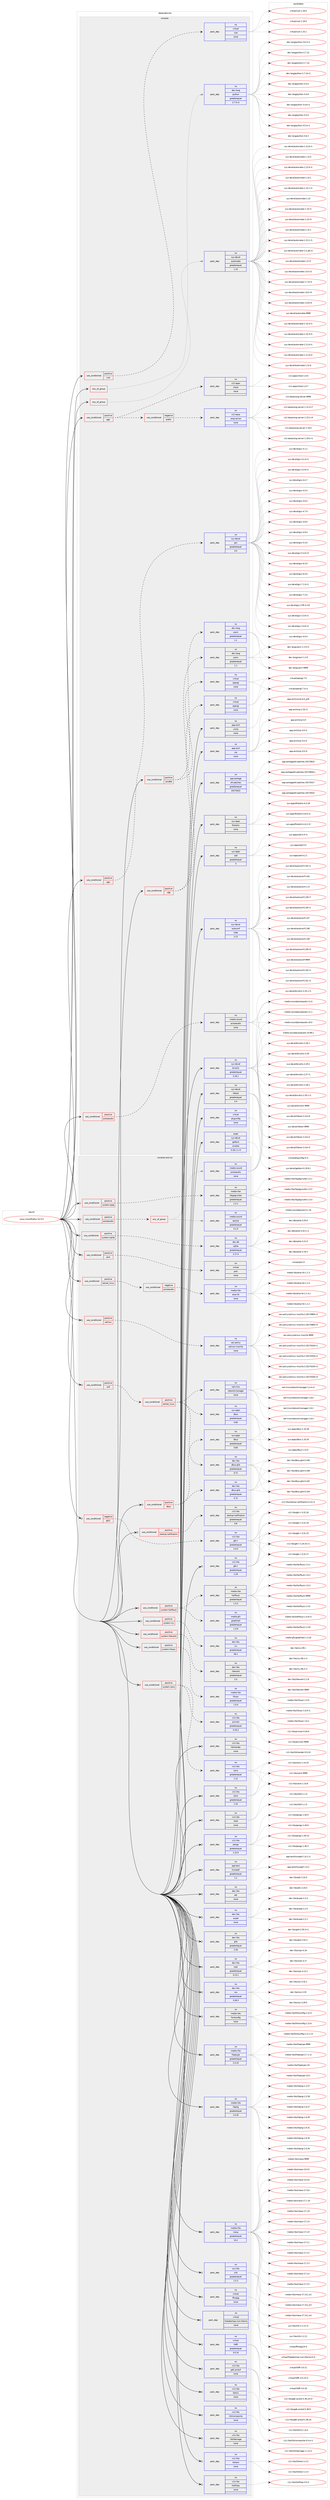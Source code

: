 digraph prolog {

# *************
# Graph options
# *************

newrank=true;
concentrate=true;
compound=true;
graph [rankdir=LR,fontname=Helvetica,fontsize=10,ranksep=1.5];#, ranksep=2.5, nodesep=0.2];
edge  [arrowhead=vee];
node  [fontname=Helvetica,fontsize=10];

# **********
# The ebuild
# **********

subgraph cluster_leftcol {
color=gray;
rank=same;
label=<<i>ebuild</i>>;
id [label="www-client/firefox-52.5.0", color=red, width=4, href="../www-client/firefox-52.5.0.svg"];
}

# ****************
# The dependencies
# ****************

subgraph cluster_midcol {
color=gray;
label=<<i>dependencies</i>>;
subgraph cluster_compile {
fillcolor="#eeeeee";
style=filled;
label=<<i>compile</i>>;
subgraph any83 {
dependency8158 [label=<<TABLE BORDER="0" CELLBORDER="1" CELLSPACING="0" CELLPADDING="4"><TR><TD CELLPADDING="10">any_of_group</TD></TR></TABLE>>, shape=none, color=red];subgraph pack7015 {
dependency8159 [label=<<TABLE BORDER="0" CELLBORDER="1" CELLSPACING="0" CELLPADDING="4" WIDTH="220"><TR><TD ROWSPAN="6" CELLPADDING="30">pack_dep</TD></TR><TR><TD WIDTH="110">no</TD></TR><TR><TD>dev-lang</TD></TR><TR><TD>python</TD></TR><TR><TD>greaterequal</TD></TR><TR><TD>2.7.5-r2</TD></TR></TABLE>>, shape=none, color=blue];
}
dependency8158:e -> dependency8159:w [weight=20,style="dotted",arrowhead="oinv"];
}
id:e -> dependency8158:w [weight=20,style="solid",arrowhead="vee"];
subgraph any84 {
dependency8160 [label=<<TABLE BORDER="0" CELLBORDER="1" CELLSPACING="0" CELLPADDING="4"><TR><TD CELLPADDING="10">any_of_group</TD></TR></TABLE>>, shape=none, color=red];subgraph pack7016 {
dependency8161 [label=<<TABLE BORDER="0" CELLBORDER="1" CELLSPACING="0" CELLPADDING="4" WIDTH="220"><TR><TD ROWSPAN="6" CELLPADDING="30">pack_dep</TD></TR><TR><TD WIDTH="110">no</TD></TR><TR><TD>sys-devel</TD></TR><TR><TD>automake</TD></TR><TR><TD>greaterequal</TD></TR><TR><TD>1.15</TD></TR></TABLE>>, shape=none, color=blue];
}
dependency8160:e -> dependency8161:w [weight=20,style="dotted",arrowhead="oinv"];
}
id:e -> dependency8160:w [weight=20,style="solid",arrowhead="vee"];
subgraph cond1056 {
dependency8162 [label=<<TABLE BORDER="0" CELLBORDER="1" CELLSPACING="0" CELLPADDING="4"><TR><TD ROWSPAN="3" CELLPADDING="10">use_conditional</TD></TR><TR><TD>positive</TD></TR><TR><TD>amd64</TD></TR></TABLE>>, shape=none, color=red];
subgraph pack7017 {
dependency8163 [label=<<TABLE BORDER="0" CELLBORDER="1" CELLSPACING="0" CELLPADDING="4" WIDTH="220"><TR><TD ROWSPAN="6" CELLPADDING="30">pack_dep</TD></TR><TR><TD WIDTH="110">no</TD></TR><TR><TD>dev-lang</TD></TR><TR><TD>yasm</TD></TR><TR><TD>greaterequal</TD></TR><TR><TD>1.1</TD></TR></TABLE>>, shape=none, color=blue];
}
dependency8162:e -> dependency8163:w [weight=20,style="dashed",arrowhead="vee"];
subgraph pack7018 {
dependency8164 [label=<<TABLE BORDER="0" CELLBORDER="1" CELLSPACING="0" CELLPADDING="4" WIDTH="220"><TR><TD ROWSPAN="6" CELLPADDING="30">pack_dep</TD></TR><TR><TD WIDTH="110">no</TD></TR><TR><TD>virtual</TD></TR><TR><TD>opengl</TD></TR><TR><TD>none</TD></TR><TR><TD></TD></TR></TABLE>>, shape=none, color=blue];
}
dependency8162:e -> dependency8164:w [weight=20,style="dashed",arrowhead="vee"];
}
id:e -> dependency8162:w [weight=20,style="solid",arrowhead="vee"];
subgraph cond1057 {
dependency8165 [label=<<TABLE BORDER="0" CELLBORDER="1" CELLSPACING="0" CELLPADDING="4"><TR><TD ROWSPAN="3" CELLPADDING="10">use_conditional</TD></TR><TR><TD>positive</TD></TR><TR><TD>pgo</TD></TR></TABLE>>, shape=none, color=red];
subgraph cond1058 {
dependency8166 [label=<<TABLE BORDER="0" CELLBORDER="1" CELLSPACING="0" CELLPADDING="4"><TR><TD ROWSPAN="3" CELLPADDING="10">use_conditional</TD></TR><TR><TD>negative</TD></TR><TR><TD>prefix</TD></TR></TABLE>>, shape=none, color=red];
subgraph pack7019 {
dependency8167 [label=<<TABLE BORDER="0" CELLBORDER="1" CELLSPACING="0" CELLPADDING="4" WIDTH="220"><TR><TD ROWSPAN="6" CELLPADDING="30">pack_dep</TD></TR><TR><TD WIDTH="110">no</TD></TR><TR><TD>x11-base</TD></TR><TR><TD>xorg-server</TD></TR><TR><TD>none</TD></TR><TR><TD></TD></TR></TABLE>>, shape=none, color=blue];
}
dependency8166:e -> dependency8167:w [weight=20,style="dashed",arrowhead="vee"];
}
dependency8165:e -> dependency8166:w [weight=20,style="dashed",arrowhead="vee"];
subgraph pack7020 {
dependency8168 [label=<<TABLE BORDER="0" CELLBORDER="1" CELLSPACING="0" CELLPADDING="4" WIDTH="220"><TR><TD ROWSPAN="6" CELLPADDING="30">pack_dep</TD></TR><TR><TD WIDTH="110">no</TD></TR><TR><TD>x11-apps</TD></TR><TR><TD>xhost</TD></TR><TR><TD>none</TD></TR><TR><TD></TD></TR></TABLE>>, shape=none, color=blue];
}
dependency8165:e -> dependency8168:w [weight=20,style="dashed",arrowhead="vee"];
}
id:e -> dependency8165:w [weight=20,style="solid",arrowhead="vee"];
subgraph cond1059 {
dependency8169 [label=<<TABLE BORDER="0" CELLBORDER="1" CELLSPACING="0" CELLPADDING="4"><TR><TD ROWSPAN="3" CELLPADDING="10">use_conditional</TD></TR><TR><TD>positive</TD></TR><TR><TD>pgo</TD></TR></TABLE>>, shape=none, color=red];
subgraph pack7021 {
dependency8170 [label=<<TABLE BORDER="0" CELLBORDER="1" CELLSPACING="0" CELLPADDING="4" WIDTH="220"><TR><TD ROWSPAN="6" CELLPADDING="30">pack_dep</TD></TR><TR><TD WIDTH="110">no</TD></TR><TR><TD>sys-devel</TD></TR><TR><TD>gcc</TD></TR><TR><TD>greaterequal</TD></TR><TR><TD>4.5</TD></TR></TABLE>>, shape=none, color=blue];
}
dependency8169:e -> dependency8170:w [weight=20,style="dashed",arrowhead="vee"];
}
id:e -> dependency8169:w [weight=20,style="solid",arrowhead="vee"];
subgraph cond1060 {
dependency8171 [label=<<TABLE BORDER="0" CELLBORDER="1" CELLSPACING="0" CELLPADDING="4"><TR><TD ROWSPAN="3" CELLPADDING="10">use_conditional</TD></TR><TR><TD>positive</TD></TR><TR><TD>pulseaudio</TD></TR></TABLE>>, shape=none, color=red];
subgraph pack7022 {
dependency8172 [label=<<TABLE BORDER="0" CELLBORDER="1" CELLSPACING="0" CELLPADDING="4" WIDTH="220"><TR><TD ROWSPAN="6" CELLPADDING="30">pack_dep</TD></TR><TR><TD WIDTH="110">no</TD></TR><TR><TD>media-sound</TD></TR><TR><TD>pulseaudio</TD></TR><TR><TD>none</TD></TR><TR><TD></TD></TR></TABLE>>, shape=none, color=blue];
}
dependency8171:e -> dependency8172:w [weight=20,style="dashed",arrowhead="vee"];
}
id:e -> dependency8171:w [weight=20,style="solid",arrowhead="vee"];
subgraph cond1061 {
dependency8173 [label=<<TABLE BORDER="0" CELLBORDER="1" CELLSPACING="0" CELLPADDING="4"><TR><TD ROWSPAN="3" CELLPADDING="10">use_conditional</TD></TR><TR><TD>positive</TD></TR><TR><TD>rust</TD></TR></TABLE>>, shape=none, color=red];
subgraph pack7023 {
dependency8174 [label=<<TABLE BORDER="0" CELLBORDER="1" CELLSPACING="0" CELLPADDING="4" WIDTH="220"><TR><TD ROWSPAN="6" CELLPADDING="30">pack_dep</TD></TR><TR><TD WIDTH="110">no</TD></TR><TR><TD>virtual</TD></TR><TR><TD>rust</TD></TR><TR><TD>none</TD></TR><TR><TD></TD></TR></TABLE>>, shape=none, color=blue];
}
dependency8173:e -> dependency8174:w [weight=20,style="dashed",arrowhead="vee"];
}
id:e -> dependency8173:w [weight=20,style="solid",arrowhead="vee"];
subgraph cond1062 {
dependency8175 [label=<<TABLE BORDER="0" CELLBORDER="1" CELLSPACING="0" CELLPADDING="4"><TR><TD ROWSPAN="3" CELLPADDING="10">use_conditional</TD></TR><TR><TD>positive</TD></TR><TR><TD>x86</TD></TR></TABLE>>, shape=none, color=red];
subgraph pack7024 {
dependency8176 [label=<<TABLE BORDER="0" CELLBORDER="1" CELLSPACING="0" CELLPADDING="4" WIDTH="220"><TR><TD ROWSPAN="6" CELLPADDING="30">pack_dep</TD></TR><TR><TD WIDTH="110">no</TD></TR><TR><TD>dev-lang</TD></TR><TR><TD>yasm</TD></TR><TR><TD>greaterequal</TD></TR><TR><TD>1.1</TD></TR></TABLE>>, shape=none, color=blue];
}
dependency8175:e -> dependency8176:w [weight=20,style="dashed",arrowhead="vee"];
subgraph pack7025 {
dependency8177 [label=<<TABLE BORDER="0" CELLBORDER="1" CELLSPACING="0" CELLPADDING="4" WIDTH="220"><TR><TD ROWSPAN="6" CELLPADDING="30">pack_dep</TD></TR><TR><TD WIDTH="110">no</TD></TR><TR><TD>virtual</TD></TR><TR><TD>opengl</TD></TR><TR><TD>none</TD></TR><TR><TD></TD></TR></TABLE>>, shape=none, color=blue];
}
dependency8175:e -> dependency8177:w [weight=20,style="dashed",arrowhead="vee"];
}
id:e -> dependency8175:w [weight=20,style="solid",arrowhead="vee"];
subgraph pack7026 {
dependency8178 [label=<<TABLE BORDER="0" CELLBORDER="1" CELLSPACING="0" CELLPADDING="4" WIDTH="220"><TR><TD ROWSPAN="6" CELLPADDING="30">pack_dep</TD></TR><TR><TD WIDTH="110">no</TD></TR><TR><TD>app-arch</TD></TR><TR><TD>unzip</TD></TR><TR><TD>none</TD></TR><TR><TD></TD></TR></TABLE>>, shape=none, color=blue];
}
id:e -> dependency8178:w [weight=20,style="solid",arrowhead="vee"];
subgraph pack7027 {
dependency8179 [label=<<TABLE BORDER="0" CELLBORDER="1" CELLSPACING="0" CELLPADDING="4" WIDTH="220"><TR><TD ROWSPAN="6" CELLPADDING="30">pack_dep</TD></TR><TR><TD WIDTH="110">no</TD></TR><TR><TD>app-arch</TD></TR><TR><TD>zip</TD></TR><TR><TD>none</TD></TR><TR><TD></TD></TR></TABLE>>, shape=none, color=blue];
}
id:e -> dependency8179:w [weight=20,style="solid",arrowhead="vee"];
subgraph pack7028 {
dependency8180 [label=<<TABLE BORDER="0" CELLBORDER="1" CELLSPACING="0" CELLPADDING="4" WIDTH="220"><TR><TD ROWSPAN="6" CELLPADDING="30">pack_dep</TD></TR><TR><TD WIDTH="110">no</TD></TR><TR><TD>app-portage</TD></TR><TR><TD>elt-patches</TD></TR><TR><TD>greaterequal</TD></TR><TR><TD>20170422</TD></TR></TABLE>>, shape=none, color=blue];
}
id:e -> dependency8180:w [weight=20,style="solid",arrowhead="vee"];
subgraph pack7029 {
dependency8181 [label=<<TABLE BORDER="0" CELLBORDER="1" CELLSPACING="0" CELLPADDING="4" WIDTH="220"><TR><TD ROWSPAN="6" CELLPADDING="30">pack_dep</TD></TR><TR><TD WIDTH="110">no</TD></TR><TR><TD>sys-apps</TD></TR><TR><TD>findutils</TD></TR><TR><TD>none</TD></TR><TR><TD></TD></TR></TABLE>>, shape=none, color=blue];
}
id:e -> dependency8181:w [weight=20,style="solid",arrowhead="vee"];
subgraph pack7030 {
dependency8182 [label=<<TABLE BORDER="0" CELLBORDER="1" CELLSPACING="0" CELLPADDING="4" WIDTH="220"><TR><TD ROWSPAN="6" CELLPADDING="30">pack_dep</TD></TR><TR><TD WIDTH="110">no</TD></TR><TR><TD>sys-apps</TD></TR><TR><TD>sed</TD></TR><TR><TD>greaterequal</TD></TR><TR><TD>4</TD></TR></TABLE>>, shape=none, color=blue];
}
id:e -> dependency8182:w [weight=20,style="solid",arrowhead="vee"];
subgraph pack7031 {
dependency8183 [label=<<TABLE BORDER="0" CELLBORDER="1" CELLSPACING="0" CELLPADDING="4" WIDTH="220"><TR><TD ROWSPAN="6" CELLPADDING="30">pack_dep</TD></TR><TR><TD WIDTH="110">no</TD></TR><TR><TD>sys-devel</TD></TR><TR><TD>autoconf</TD></TR><TR><TD>tilde</TD></TR><TR><TD>2.13</TD></TR></TABLE>>, shape=none, color=blue];
}
id:e -> dependency8183:w [weight=20,style="solid",arrowhead="vee"];
subgraph pack7032 {
dependency8184 [label=<<TABLE BORDER="0" CELLBORDER="1" CELLSPACING="0" CELLPADDING="4" WIDTH="220"><TR><TD ROWSPAN="6" CELLPADDING="30">pack_dep</TD></TR><TR><TD WIDTH="110">no</TD></TR><TR><TD>sys-devel</TD></TR><TR><TD>binutils</TD></TR><TR><TD>greaterequal</TD></TR><TR><TD>2.16.1</TD></TR></TABLE>>, shape=none, color=blue];
}
id:e -> dependency8184:w [weight=20,style="solid",arrowhead="vee"];
subgraph pack7033 {
dependency8185 [label=<<TABLE BORDER="0" CELLBORDER="1" CELLSPACING="0" CELLPADDING="4" WIDTH="220"><TR><TD ROWSPAN="6" CELLPADDING="30">pack_dep</TD></TR><TR><TD WIDTH="110">no</TD></TR><TR><TD>sys-devel</TD></TR><TR><TD>libtool</TD></TR><TR><TD>greaterequal</TD></TR><TR><TD>2.4</TD></TR></TABLE>>, shape=none, color=blue];
}
id:e -> dependency8185:w [weight=20,style="solid",arrowhead="vee"];
subgraph pack7034 {
dependency8186 [label=<<TABLE BORDER="0" CELLBORDER="1" CELLSPACING="0" CELLPADDING="4" WIDTH="220"><TR><TD ROWSPAN="6" CELLPADDING="30">pack_dep</TD></TR><TR><TD WIDTH="110">no</TD></TR><TR><TD>virtual</TD></TR><TR><TD>pkgconfig</TD></TR><TR><TD>none</TD></TR><TR><TD></TD></TR></TABLE>>, shape=none, color=blue];
}
id:e -> dependency8186:w [weight=20,style="solid",arrowhead="vee"];
subgraph pack7035 {
dependency8187 [label=<<TABLE BORDER="0" CELLBORDER="1" CELLSPACING="0" CELLPADDING="4" WIDTH="220"><TR><TD ROWSPAN="6" CELLPADDING="30">pack_dep</TD></TR><TR><TD WIDTH="110">weak</TD></TR><TR><TD>sys-devel</TD></TR><TR><TD>gettext</TD></TR><TR><TD>smaller</TD></TR><TR><TD>0.18.1.1-r3</TD></TR></TABLE>>, shape=none, color=blue];
}
id:e -> dependency8187:w [weight=20,style="solid",arrowhead="vee"];
}
subgraph cluster_compileandrun {
fillcolor="#eeeeee";
style=filled;
label=<<i>compile and run</i>>;
subgraph cond1063 {
dependency8188 [label=<<TABLE BORDER="0" CELLBORDER="1" CELLSPACING="0" CELLPADDING="4"><TR><TD ROWSPAN="3" CELLPADDING="10">use_conditional</TD></TR><TR><TD>negative</TD></TR><TR><TD>gtk2</TD></TR></TABLE>>, shape=none, color=red];
subgraph pack7036 {
dependency8189 [label=<<TABLE BORDER="0" CELLBORDER="1" CELLSPACING="0" CELLPADDING="4" WIDTH="220"><TR><TD ROWSPAN="6" CELLPADDING="30">pack_dep</TD></TR><TR><TD WIDTH="110">no</TD></TR><TR><TD>x11-libs</TD></TR><TR><TD>gtk+</TD></TR><TR><TD>greaterequal</TD></TR><TR><TD>3.4.0</TD></TR></TABLE>>, shape=none, color=blue];
}
dependency8188:e -> dependency8189:w [weight=20,style="dashed",arrowhead="vee"];
}
id:e -> dependency8188:w [weight=20,style="solid",arrowhead="odotvee"];
subgraph cond1064 {
dependency8190 [label=<<TABLE BORDER="0" CELLBORDER="1" CELLSPACING="0" CELLPADDING="4"><TR><TD ROWSPAN="3" CELLPADDING="10">use_conditional</TD></TR><TR><TD>positive</TD></TR><TR><TD>dbus</TD></TR></TABLE>>, shape=none, color=red];
subgraph pack7037 {
dependency8191 [label=<<TABLE BORDER="0" CELLBORDER="1" CELLSPACING="0" CELLPADDING="4" WIDTH="220"><TR><TD ROWSPAN="6" CELLPADDING="30">pack_dep</TD></TR><TR><TD WIDTH="110">no</TD></TR><TR><TD>sys-apps</TD></TR><TR><TD>dbus</TD></TR><TR><TD>greaterequal</TD></TR><TR><TD>0.60</TD></TR></TABLE>>, shape=none, color=blue];
}
dependency8190:e -> dependency8191:w [weight=20,style="dashed",arrowhead="vee"];
subgraph pack7038 {
dependency8192 [label=<<TABLE BORDER="0" CELLBORDER="1" CELLSPACING="0" CELLPADDING="4" WIDTH="220"><TR><TD ROWSPAN="6" CELLPADDING="30">pack_dep</TD></TR><TR><TD WIDTH="110">no</TD></TR><TR><TD>dev-libs</TD></TR><TR><TD>dbus-glib</TD></TR><TR><TD>greaterequal</TD></TR><TR><TD>0.72</TD></TR></TABLE>>, shape=none, color=blue];
}
dependency8190:e -> dependency8192:w [weight=20,style="dashed",arrowhead="vee"];
}
id:e -> dependency8190:w [weight=20,style="solid",arrowhead="odotvee"];
subgraph cond1065 {
dependency8193 [label=<<TABLE BORDER="0" CELLBORDER="1" CELLSPACING="0" CELLPADDING="4"><TR><TD ROWSPAN="3" CELLPADDING="10">use_conditional</TD></TR><TR><TD>positive</TD></TR><TR><TD>jack</TD></TR></TABLE>>, shape=none, color=red];
subgraph pack7039 {
dependency8194 [label=<<TABLE BORDER="0" CELLBORDER="1" CELLSPACING="0" CELLPADDING="4" WIDTH="220"><TR><TD ROWSPAN="6" CELLPADDING="30">pack_dep</TD></TR><TR><TD WIDTH="110">no</TD></TR><TR><TD>virtual</TD></TR><TR><TD>jack</TD></TR><TR><TD>none</TD></TR><TR><TD></TD></TR></TABLE>>, shape=none, color=blue];
}
dependency8193:e -> dependency8194:w [weight=20,style="dashed",arrowhead="vee"];
}
id:e -> dependency8193:w [weight=20,style="solid",arrowhead="odotvee"];
subgraph cond1066 {
dependency8195 [label=<<TABLE BORDER="0" CELLBORDER="1" CELLSPACING="0" CELLPADDING="4"><TR><TD ROWSPAN="3" CELLPADDING="10">use_conditional</TD></TR><TR><TD>positive</TD></TR><TR><TD>kernel_linux</TD></TR></TABLE>>, shape=none, color=red];
subgraph cond1067 {
dependency8196 [label=<<TABLE BORDER="0" CELLBORDER="1" CELLSPACING="0" CELLPADDING="4"><TR><TD ROWSPAN="3" CELLPADDING="10">use_conditional</TD></TR><TR><TD>negative</TD></TR><TR><TD>pulseaudio</TD></TR></TABLE>>, shape=none, color=red];
subgraph pack7040 {
dependency8197 [label=<<TABLE BORDER="0" CELLBORDER="1" CELLSPACING="0" CELLPADDING="4" WIDTH="220"><TR><TD ROWSPAN="6" CELLPADDING="30">pack_dep</TD></TR><TR><TD WIDTH="110">no</TD></TR><TR><TD>media-libs</TD></TR><TR><TD>alsa-lib</TD></TR><TR><TD>none</TD></TR><TR><TD></TD></TR></TABLE>>, shape=none, color=blue];
}
dependency8196:e -> dependency8197:w [weight=20,style="dashed",arrowhead="vee"];
}
dependency8195:e -> dependency8196:w [weight=20,style="dashed",arrowhead="vee"];
}
id:e -> dependency8195:w [weight=20,style="solid",arrowhead="odotvee"];
subgraph cond1068 {
dependency8198 [label=<<TABLE BORDER="0" CELLBORDER="1" CELLSPACING="0" CELLPADDING="4"><TR><TD ROWSPAN="3" CELLPADDING="10">use_conditional</TD></TR><TR><TD>positive</TD></TR><TR><TD>pulseaudio</TD></TR></TABLE>>, shape=none, color=red];
subgraph any85 {
dependency8199 [label=<<TABLE BORDER="0" CELLBORDER="1" CELLSPACING="0" CELLPADDING="4"><TR><TD CELLPADDING="10">any_of_group</TD></TR></TABLE>>, shape=none, color=red];subgraph pack7041 {
dependency8200 [label=<<TABLE BORDER="0" CELLBORDER="1" CELLSPACING="0" CELLPADDING="4" WIDTH="220"><TR><TD ROWSPAN="6" CELLPADDING="30">pack_dep</TD></TR><TR><TD WIDTH="110">no</TD></TR><TR><TD>media-sound</TD></TR><TR><TD>pulseaudio</TD></TR><TR><TD>none</TD></TR><TR><TD></TD></TR></TABLE>>, shape=none, color=blue];
}
dependency8199:e -> dependency8200:w [weight=20,style="dotted",arrowhead="oinv"];
subgraph pack7042 {
dependency8201 [label=<<TABLE BORDER="0" CELLBORDER="1" CELLSPACING="0" CELLPADDING="4" WIDTH="220"><TR><TD ROWSPAN="6" CELLPADDING="30">pack_dep</TD></TR><TR><TD WIDTH="110">no</TD></TR><TR><TD>media-sound</TD></TR><TR><TD>apulse</TD></TR><TR><TD>greaterequal</TD></TR><TR><TD>0.1.9</TD></TR></TABLE>>, shape=none, color=blue];
}
dependency8199:e -> dependency8201:w [weight=20,style="dotted",arrowhead="oinv"];
}
dependency8198:e -> dependency8199:w [weight=20,style="dashed",arrowhead="vee"];
}
id:e -> dependency8198:w [weight=20,style="solid",arrowhead="odotvee"];
subgraph cond1069 {
dependency8202 [label=<<TABLE BORDER="0" CELLBORDER="1" CELLSPACING="0" CELLPADDING="4"><TR><TD ROWSPAN="3" CELLPADDING="10">use_conditional</TD></TR><TR><TD>positive</TD></TR><TR><TD>selinux</TD></TR></TABLE>>, shape=none, color=red];
subgraph pack7043 {
dependency8203 [label=<<TABLE BORDER="0" CELLBORDER="1" CELLSPACING="0" CELLPADDING="4" WIDTH="220"><TR><TD ROWSPAN="6" CELLPADDING="30">pack_dep</TD></TR><TR><TD WIDTH="110">no</TD></TR><TR><TD>sec-policy</TD></TR><TR><TD>selinux-mozilla</TD></TR><TR><TD>none</TD></TR><TR><TD></TD></TR></TABLE>>, shape=none, color=blue];
}
dependency8202:e -> dependency8203:w [weight=20,style="dashed",arrowhead="vee"];
}
id:e -> dependency8202:w [weight=20,style="solid",arrowhead="odotvee"];
subgraph cond1070 {
dependency8204 [label=<<TABLE BORDER="0" CELLBORDER="1" CELLSPACING="0" CELLPADDING="4"><TR><TD ROWSPAN="3" CELLPADDING="10">use_conditional</TD></TR><TR><TD>positive</TD></TR><TR><TD>startup-notification</TD></TR></TABLE>>, shape=none, color=red];
subgraph pack7044 {
dependency8205 [label=<<TABLE BORDER="0" CELLBORDER="1" CELLSPACING="0" CELLPADDING="4" WIDTH="220"><TR><TD ROWSPAN="6" CELLPADDING="30">pack_dep</TD></TR><TR><TD WIDTH="110">no</TD></TR><TR><TD>x11-libs</TD></TR><TR><TD>startup-notification</TD></TR><TR><TD>greaterequal</TD></TR><TR><TD>0.8</TD></TR></TABLE>>, shape=none, color=blue];
}
dependency8204:e -> dependency8205:w [weight=20,style="dashed",arrowhead="vee"];
}
id:e -> dependency8204:w [weight=20,style="solid",arrowhead="odotvee"];
subgraph cond1071 {
dependency8206 [label=<<TABLE BORDER="0" CELLBORDER="1" CELLSPACING="0" CELLPADDING="4"><TR><TD ROWSPAN="3" CELLPADDING="10">use_conditional</TD></TR><TR><TD>positive</TD></TR><TR><TD>system-cairo</TD></TR></TABLE>>, shape=none, color=red];
subgraph pack7045 {
dependency8207 [label=<<TABLE BORDER="0" CELLBORDER="1" CELLSPACING="0" CELLPADDING="4" WIDTH="220"><TR><TD ROWSPAN="6" CELLPADDING="30">pack_dep</TD></TR><TR><TD WIDTH="110">no</TD></TR><TR><TD>x11-libs</TD></TR><TR><TD>cairo</TD></TR><TR><TD>greaterequal</TD></TR><TR><TD>1.12</TD></TR></TABLE>>, shape=none, color=blue];
}
dependency8206:e -> dependency8207:w [weight=20,style="dashed",arrowhead="vee"];
subgraph pack7046 {
dependency8208 [label=<<TABLE BORDER="0" CELLBORDER="1" CELLSPACING="0" CELLPADDING="4" WIDTH="220"><TR><TD ROWSPAN="6" CELLPADDING="30">pack_dep</TD></TR><TR><TD WIDTH="110">no</TD></TR><TR><TD>x11-libs</TD></TR><TR><TD>pixman</TD></TR><TR><TD>greaterequal</TD></TR><TR><TD>0.19.2</TD></TR></TABLE>>, shape=none, color=blue];
}
dependency8206:e -> dependency8208:w [weight=20,style="dashed",arrowhead="vee"];
}
id:e -> dependency8206:w [weight=20,style="solid",arrowhead="odotvee"];
subgraph cond1072 {
dependency8209 [label=<<TABLE BORDER="0" CELLBORDER="1" CELLSPACING="0" CELLPADDING="4"><TR><TD ROWSPAN="3" CELLPADDING="10">use_conditional</TD></TR><TR><TD>positive</TD></TR><TR><TD>system-harfbuzz</TD></TR></TABLE>>, shape=none, color=red];
subgraph pack7047 {
dependency8210 [label=<<TABLE BORDER="0" CELLBORDER="1" CELLSPACING="0" CELLPADDING="4" WIDTH="220"><TR><TD ROWSPAN="6" CELLPADDING="30">pack_dep</TD></TR><TR><TD WIDTH="110">no</TD></TR><TR><TD>media-libs</TD></TR><TR><TD>harfbuzz</TD></TR><TR><TD>greaterequal</TD></TR><TR><TD>1.3.3</TD></TR></TABLE>>, shape=none, color=blue];
}
dependency8209:e -> dependency8210:w [weight=20,style="dashed",arrowhead="vee"];
subgraph pack7048 {
dependency8211 [label=<<TABLE BORDER="0" CELLBORDER="1" CELLSPACING="0" CELLPADDING="4" WIDTH="220"><TR><TD ROWSPAN="6" CELLPADDING="30">pack_dep</TD></TR><TR><TD WIDTH="110">no</TD></TR><TR><TD>media-gfx</TD></TR><TR><TD>graphite2</TD></TR><TR><TD>greaterequal</TD></TR><TR><TD>1.3.8</TD></TR></TABLE>>, shape=none, color=blue];
}
dependency8209:e -> dependency8211:w [weight=20,style="dashed",arrowhead="vee"];
}
id:e -> dependency8209:w [weight=20,style="solid",arrowhead="odotvee"];
subgraph cond1073 {
dependency8212 [label=<<TABLE BORDER="0" CELLBORDER="1" CELLSPACING="0" CELLPADDING="4"><TR><TD ROWSPAN="3" CELLPADDING="10">use_conditional</TD></TR><TR><TD>positive</TD></TR><TR><TD>system-icu</TD></TR></TABLE>>, shape=none, color=red];
subgraph pack7049 {
dependency8213 [label=<<TABLE BORDER="0" CELLBORDER="1" CELLSPACING="0" CELLPADDING="4" WIDTH="220"><TR><TD ROWSPAN="6" CELLPADDING="30">pack_dep</TD></TR><TR><TD WIDTH="110">no</TD></TR><TR><TD>dev-libs</TD></TR><TR><TD>icu</TD></TR><TR><TD>greaterequal</TD></TR><TR><TD>58.1</TD></TR></TABLE>>, shape=none, color=blue];
}
dependency8212:e -> dependency8213:w [weight=20,style="dashed",arrowhead="vee"];
}
id:e -> dependency8212:w [weight=20,style="solid",arrowhead="odotvee"];
subgraph cond1074 {
dependency8214 [label=<<TABLE BORDER="0" CELLBORDER="1" CELLSPACING="0" CELLPADDING="4"><TR><TD ROWSPAN="3" CELLPADDING="10">use_conditional</TD></TR><TR><TD>positive</TD></TR><TR><TD>system-jpeg</TD></TR></TABLE>>, shape=none, color=red];
subgraph pack7050 {
dependency8215 [label=<<TABLE BORDER="0" CELLBORDER="1" CELLSPACING="0" CELLPADDING="4" WIDTH="220"><TR><TD ROWSPAN="6" CELLPADDING="30">pack_dep</TD></TR><TR><TD WIDTH="110">no</TD></TR><TR><TD>media-libs</TD></TR><TR><TD>libjpeg-turbo</TD></TR><TR><TD>greaterequal</TD></TR><TR><TD>1.2.1</TD></TR></TABLE>>, shape=none, color=blue];
}
dependency8214:e -> dependency8215:w [weight=20,style="dashed",arrowhead="vee"];
}
id:e -> dependency8214:w [weight=20,style="solid",arrowhead="odotvee"];
subgraph cond1075 {
dependency8216 [label=<<TABLE BORDER="0" CELLBORDER="1" CELLSPACING="0" CELLPADDING="4"><TR><TD ROWSPAN="3" CELLPADDING="10">use_conditional</TD></TR><TR><TD>positive</TD></TR><TR><TD>system-libevent</TD></TR></TABLE>>, shape=none, color=red];
subgraph pack7051 {
dependency8217 [label=<<TABLE BORDER="0" CELLBORDER="1" CELLSPACING="0" CELLPADDING="4" WIDTH="220"><TR><TD ROWSPAN="6" CELLPADDING="30">pack_dep</TD></TR><TR><TD WIDTH="110">no</TD></TR><TR><TD>dev-libs</TD></TR><TR><TD>libevent</TD></TR><TR><TD>greaterequal</TD></TR><TR><TD>2.0</TD></TR></TABLE>>, shape=none, color=blue];
}
dependency8216:e -> dependency8217:w [weight=20,style="dashed",arrowhead="vee"];
}
id:e -> dependency8216:w [weight=20,style="solid",arrowhead="odotvee"];
subgraph cond1076 {
dependency8218 [label=<<TABLE BORDER="0" CELLBORDER="1" CELLSPACING="0" CELLPADDING="4"><TR><TD ROWSPAN="3" CELLPADDING="10">use_conditional</TD></TR><TR><TD>positive</TD></TR><TR><TD>system-libvpx</TD></TR></TABLE>>, shape=none, color=red];
subgraph pack7052 {
dependency8219 [label=<<TABLE BORDER="0" CELLBORDER="1" CELLSPACING="0" CELLPADDING="4" WIDTH="220"><TR><TD ROWSPAN="6" CELLPADDING="30">pack_dep</TD></TR><TR><TD WIDTH="110">no</TD></TR><TR><TD>media-libs</TD></TR><TR><TD>libvpx</TD></TR><TR><TD>greaterequal</TD></TR><TR><TD>1.5.0</TD></TR></TABLE>>, shape=none, color=blue];
}
dependency8218:e -> dependency8219:w [weight=20,style="dashed",arrowhead="vee"];
}
id:e -> dependency8218:w [weight=20,style="solid",arrowhead="odotvee"];
subgraph cond1077 {
dependency8220 [label=<<TABLE BORDER="0" CELLBORDER="1" CELLSPACING="0" CELLPADDING="4"><TR><TD ROWSPAN="3" CELLPADDING="10">use_conditional</TD></TR><TR><TD>positive</TD></TR><TR><TD>system-sqlite</TD></TR></TABLE>>, shape=none, color=red];
subgraph pack7053 {
dependency8221 [label=<<TABLE BORDER="0" CELLBORDER="1" CELLSPACING="0" CELLPADDING="4" WIDTH="220"><TR><TD ROWSPAN="6" CELLPADDING="30">pack_dep</TD></TR><TR><TD WIDTH="110">no</TD></TR><TR><TD>dev-db</TD></TR><TR><TD>sqlite</TD></TR><TR><TD>greaterequal</TD></TR><TR><TD>3.17.0</TD></TR></TABLE>>, shape=none, color=blue];
}
dependency8220:e -> dependency8221:w [weight=20,style="dashed",arrowhead="vee"];
}
id:e -> dependency8220:w [weight=20,style="solid",arrowhead="odotvee"];
subgraph cond1078 {
dependency8222 [label=<<TABLE BORDER="0" CELLBORDER="1" CELLSPACING="0" CELLPADDING="4"><TR><TD ROWSPAN="3" CELLPADDING="10">use_conditional</TD></TR><TR><TD>positive</TD></TR><TR><TD>wifi</TD></TR></TABLE>>, shape=none, color=red];
subgraph cond1079 {
dependency8223 [label=<<TABLE BORDER="0" CELLBORDER="1" CELLSPACING="0" CELLPADDING="4"><TR><TD ROWSPAN="3" CELLPADDING="10">use_conditional</TD></TR><TR><TD>positive</TD></TR><TR><TD>kernel_linux</TD></TR></TABLE>>, shape=none, color=red];
subgraph pack7054 {
dependency8224 [label=<<TABLE BORDER="0" CELLBORDER="1" CELLSPACING="0" CELLPADDING="4" WIDTH="220"><TR><TD ROWSPAN="6" CELLPADDING="30">pack_dep</TD></TR><TR><TD WIDTH="110">no</TD></TR><TR><TD>sys-apps</TD></TR><TR><TD>dbus</TD></TR><TR><TD>greaterequal</TD></TR><TR><TD>0.60</TD></TR></TABLE>>, shape=none, color=blue];
}
dependency8223:e -> dependency8224:w [weight=20,style="dashed",arrowhead="vee"];
subgraph pack7055 {
dependency8225 [label=<<TABLE BORDER="0" CELLBORDER="1" CELLSPACING="0" CELLPADDING="4" WIDTH="220"><TR><TD ROWSPAN="6" CELLPADDING="30">pack_dep</TD></TR><TR><TD WIDTH="110">no</TD></TR><TR><TD>dev-libs</TD></TR><TR><TD>dbus-glib</TD></TR><TR><TD>greaterequal</TD></TR><TR><TD>0.72</TD></TR></TABLE>>, shape=none, color=blue];
}
dependency8223:e -> dependency8225:w [weight=20,style="dashed",arrowhead="vee"];
subgraph pack7056 {
dependency8226 [label=<<TABLE BORDER="0" CELLBORDER="1" CELLSPACING="0" CELLPADDING="4" WIDTH="220"><TR><TD ROWSPAN="6" CELLPADDING="30">pack_dep</TD></TR><TR><TD WIDTH="110">no</TD></TR><TR><TD>net-misc</TD></TR><TR><TD>networkmanager</TD></TR><TR><TD>none</TD></TR><TR><TD></TD></TR></TABLE>>, shape=none, color=blue];
}
dependency8223:e -> dependency8226:w [weight=20,style="dashed",arrowhead="vee"];
}
dependency8222:e -> dependency8223:w [weight=20,style="dashed",arrowhead="vee"];
}
id:e -> dependency8222:w [weight=20,style="solid",arrowhead="odotvee"];
subgraph pack7057 {
dependency8227 [label=<<TABLE BORDER="0" CELLBORDER="1" CELLSPACING="0" CELLPADDING="4" WIDTH="220"><TR><TD ROWSPAN="6" CELLPADDING="30">pack_dep</TD></TR><TR><TD WIDTH="110">no</TD></TR><TR><TD>app-text</TD></TR><TR><TD>hunspell</TD></TR><TR><TD>greaterequal</TD></TR><TR><TD>1.2</TD></TR></TABLE>>, shape=none, color=blue];
}
id:e -> dependency8227:w [weight=20,style="solid",arrowhead="odotvee"];
subgraph pack7058 {
dependency8228 [label=<<TABLE BORDER="0" CELLBORDER="1" CELLSPACING="0" CELLPADDING="4" WIDTH="220"><TR><TD ROWSPAN="6" CELLPADDING="30">pack_dep</TD></TR><TR><TD WIDTH="110">no</TD></TR><TR><TD>dev-libs</TD></TR><TR><TD>atk</TD></TR><TR><TD>none</TD></TR><TR><TD></TD></TR></TABLE>>, shape=none, color=blue];
}
id:e -> dependency8228:w [weight=20,style="solid",arrowhead="odotvee"];
subgraph pack7059 {
dependency8229 [label=<<TABLE BORDER="0" CELLBORDER="1" CELLSPACING="0" CELLPADDING="4" WIDTH="220"><TR><TD ROWSPAN="6" CELLPADDING="30">pack_dep</TD></TR><TR><TD WIDTH="110">no</TD></TR><TR><TD>dev-libs</TD></TR><TR><TD>expat</TD></TR><TR><TD>none</TD></TR><TR><TD></TD></TR></TABLE>>, shape=none, color=blue];
}
id:e -> dependency8229:w [weight=20,style="solid",arrowhead="odotvee"];
subgraph pack7060 {
dependency8230 [label=<<TABLE BORDER="0" CELLBORDER="1" CELLSPACING="0" CELLPADDING="4" WIDTH="220"><TR><TD ROWSPAN="6" CELLPADDING="30">pack_dep</TD></TR><TR><TD WIDTH="110">no</TD></TR><TR><TD>dev-libs</TD></TR><TR><TD>glib</TD></TR><TR><TD>greaterequal</TD></TR><TR><TD>2.26</TD></TR></TABLE>>, shape=none, color=blue];
}
id:e -> dependency8230:w [weight=20,style="solid",arrowhead="odotvee"];
subgraph pack7061 {
dependency8231 [label=<<TABLE BORDER="0" CELLBORDER="1" CELLSPACING="0" CELLPADDING="4" WIDTH="220"><TR><TD ROWSPAN="6" CELLPADDING="30">pack_dep</TD></TR><TR><TD WIDTH="110">no</TD></TR><TR><TD>dev-libs</TD></TR><TR><TD>nspr</TD></TR><TR><TD>greaterequal</TD></TR><TR><TD>4.13.1</TD></TR></TABLE>>, shape=none, color=blue];
}
id:e -> dependency8231:w [weight=20,style="solid",arrowhead="odotvee"];
subgraph pack7062 {
dependency8232 [label=<<TABLE BORDER="0" CELLBORDER="1" CELLSPACING="0" CELLPADDING="4" WIDTH="220"><TR><TD ROWSPAN="6" CELLPADDING="30">pack_dep</TD></TR><TR><TD WIDTH="110">no</TD></TR><TR><TD>dev-libs</TD></TR><TR><TD>nss</TD></TR><TR><TD>greaterequal</TD></TR><TR><TD>3.28.3</TD></TR></TABLE>>, shape=none, color=blue];
}
id:e -> dependency8232:w [weight=20,style="solid",arrowhead="odotvee"];
subgraph pack7063 {
dependency8233 [label=<<TABLE BORDER="0" CELLBORDER="1" CELLSPACING="0" CELLPADDING="4" WIDTH="220"><TR><TD ROWSPAN="6" CELLPADDING="30">pack_dep</TD></TR><TR><TD WIDTH="110">no</TD></TR><TR><TD>media-libs</TD></TR><TR><TD>fontconfig</TD></TR><TR><TD>none</TD></TR><TR><TD></TD></TR></TABLE>>, shape=none, color=blue];
}
id:e -> dependency8233:w [weight=20,style="solid",arrowhead="odotvee"];
subgraph pack7064 {
dependency8234 [label=<<TABLE BORDER="0" CELLBORDER="1" CELLSPACING="0" CELLPADDING="4" WIDTH="220"><TR><TD ROWSPAN="6" CELLPADDING="30">pack_dep</TD></TR><TR><TD WIDTH="110">no</TD></TR><TR><TD>media-libs</TD></TR><TR><TD>freetype</TD></TR><TR><TD>greaterequal</TD></TR><TR><TD>2.4.10</TD></TR></TABLE>>, shape=none, color=blue];
}
id:e -> dependency8234:w [weight=20,style="solid",arrowhead="odotvee"];
subgraph pack7065 {
dependency8235 [label=<<TABLE BORDER="0" CELLBORDER="1" CELLSPACING="0" CELLPADDING="4" WIDTH="220"><TR><TD ROWSPAN="6" CELLPADDING="30">pack_dep</TD></TR><TR><TD WIDTH="110">no</TD></TR><TR><TD>media-libs</TD></TR><TR><TD>libpng</TD></TR><TR><TD>greaterequal</TD></TR><TR><TD>1.6.25</TD></TR></TABLE>>, shape=none, color=blue];
}
id:e -> dependency8235:w [weight=20,style="solid",arrowhead="odotvee"];
subgraph pack7066 {
dependency8236 [label=<<TABLE BORDER="0" CELLBORDER="1" CELLSPACING="0" CELLPADDING="4" WIDTH="220"><TR><TD ROWSPAN="6" CELLPADDING="30">pack_dep</TD></TR><TR><TD WIDTH="110">no</TD></TR><TR><TD>media-libs</TD></TR><TR><TD>mesa</TD></TR><TR><TD>greaterequal</TD></TR><TR><TD>10.2</TD></TR></TABLE>>, shape=none, color=blue];
}
id:e -> dependency8236:w [weight=20,style="solid",arrowhead="odotvee"];
subgraph pack7067 {
dependency8237 [label=<<TABLE BORDER="0" CELLBORDER="1" CELLSPACING="0" CELLPADDING="4" WIDTH="220"><TR><TD ROWSPAN="6" CELLPADDING="30">pack_dep</TD></TR><TR><TD WIDTH="110">no</TD></TR><TR><TD>sys-libs</TD></TR><TR><TD>zlib</TD></TR><TR><TD>greaterequal</TD></TR><TR><TD>1.2.3</TD></TR></TABLE>>, shape=none, color=blue];
}
id:e -> dependency8237:w [weight=20,style="solid",arrowhead="odotvee"];
subgraph pack7068 {
dependency8238 [label=<<TABLE BORDER="0" CELLBORDER="1" CELLSPACING="0" CELLPADDING="4" WIDTH="220"><TR><TD ROWSPAN="6" CELLPADDING="30">pack_dep</TD></TR><TR><TD WIDTH="110">no</TD></TR><TR><TD>virtual</TD></TR><TR><TD>ffmpeg</TD></TR><TR><TD>none</TD></TR><TR><TD></TD></TR></TABLE>>, shape=none, color=blue];
}
id:e -> dependency8238:w [weight=20,style="solid",arrowhead="odotvee"];
subgraph pack7069 {
dependency8239 [label=<<TABLE BORDER="0" CELLBORDER="1" CELLSPACING="0" CELLPADDING="4" WIDTH="220"><TR><TD ROWSPAN="6" CELLPADDING="30">pack_dep</TD></TR><TR><TD WIDTH="110">no</TD></TR><TR><TD>virtual</TD></TR><TR><TD>freedesktop-icon-theme</TD></TR><TR><TD>none</TD></TR><TR><TD></TD></TR></TABLE>>, shape=none, color=blue];
}
id:e -> dependency8239:w [weight=20,style="solid",arrowhead="odotvee"];
subgraph pack7070 {
dependency8240 [label=<<TABLE BORDER="0" CELLBORDER="1" CELLSPACING="0" CELLPADDING="4" WIDTH="220"><TR><TD ROWSPAN="6" CELLPADDING="30">pack_dep</TD></TR><TR><TD WIDTH="110">no</TD></TR><TR><TD>virtual</TD></TR><TR><TD>libffi</TD></TR><TR><TD>greaterequal</TD></TR><TR><TD>3.0.10</TD></TR></TABLE>>, shape=none, color=blue];
}
id:e -> dependency8240:w [weight=20,style="solid",arrowhead="odotvee"];
subgraph pack7071 {
dependency8241 [label=<<TABLE BORDER="0" CELLBORDER="1" CELLSPACING="0" CELLPADDING="4" WIDTH="220"><TR><TD ROWSPAN="6" CELLPADDING="30">pack_dep</TD></TR><TR><TD WIDTH="110">no</TD></TR><TR><TD>x11-libs</TD></TR><TR><TD>cairo</TD></TR><TR><TD>greaterequal</TD></TR><TR><TD>1.10</TD></TR></TABLE>>, shape=none, color=blue];
}
id:e -> dependency8241:w [weight=20,style="solid",arrowhead="odotvee"];
subgraph pack7072 {
dependency8242 [label=<<TABLE BORDER="0" CELLBORDER="1" CELLSPACING="0" CELLPADDING="4" WIDTH="220"><TR><TD ROWSPAN="6" CELLPADDING="30">pack_dep</TD></TR><TR><TD WIDTH="110">no</TD></TR><TR><TD>x11-libs</TD></TR><TR><TD>gdk-pixbuf</TD></TR><TR><TD>none</TD></TR><TR><TD></TD></TR></TABLE>>, shape=none, color=blue];
}
id:e -> dependency8242:w [weight=20,style="solid",arrowhead="odotvee"];
subgraph pack7073 {
dependency8243 [label=<<TABLE BORDER="0" CELLBORDER="1" CELLSPACING="0" CELLPADDING="4" WIDTH="220"><TR><TD ROWSPAN="6" CELLPADDING="30">pack_dep</TD></TR><TR><TD WIDTH="110">no</TD></TR><TR><TD>x11-libs</TD></TR><TR><TD>gtk+</TD></TR><TR><TD>greaterequal</TD></TR><TR><TD>2.18</TD></TR></TABLE>>, shape=none, color=blue];
}
id:e -> dependency8243:w [weight=20,style="solid",arrowhead="odotvee"];
subgraph pack7074 {
dependency8244 [label=<<TABLE BORDER="0" CELLBORDER="1" CELLSPACING="0" CELLPADDING="4" WIDTH="220"><TR><TD ROWSPAN="6" CELLPADDING="30">pack_dep</TD></TR><TR><TD WIDTH="110">no</TD></TR><TR><TD>x11-libs</TD></TR><TR><TD>libX11</TD></TR><TR><TD>none</TD></TR><TR><TD></TD></TR></TABLE>>, shape=none, color=blue];
}
id:e -> dependency8244:w [weight=20,style="solid",arrowhead="odotvee"];
subgraph pack7075 {
dependency8245 [label=<<TABLE BORDER="0" CELLBORDER="1" CELLSPACING="0" CELLPADDING="4" WIDTH="220"><TR><TD ROWSPAN="6" CELLPADDING="30">pack_dep</TD></TR><TR><TD WIDTH="110">no</TD></TR><TR><TD>x11-libs</TD></TR><TR><TD>libXcomposite</TD></TR><TR><TD>none</TD></TR><TR><TD></TD></TR></TABLE>>, shape=none, color=blue];
}
id:e -> dependency8245:w [weight=20,style="solid",arrowhead="odotvee"];
subgraph pack7076 {
dependency8246 [label=<<TABLE BORDER="0" CELLBORDER="1" CELLSPACING="0" CELLPADDING="4" WIDTH="220"><TR><TD ROWSPAN="6" CELLPADDING="30">pack_dep</TD></TR><TR><TD WIDTH="110">no</TD></TR><TR><TD>x11-libs</TD></TR><TR><TD>libXdamage</TD></TR><TR><TD>none</TD></TR><TR><TD></TD></TR></TABLE>>, shape=none, color=blue];
}
id:e -> dependency8246:w [weight=20,style="solid",arrowhead="odotvee"];
subgraph pack7077 {
dependency8247 [label=<<TABLE BORDER="0" CELLBORDER="1" CELLSPACING="0" CELLPADDING="4" WIDTH="220"><TR><TD ROWSPAN="6" CELLPADDING="30">pack_dep</TD></TR><TR><TD WIDTH="110">no</TD></TR><TR><TD>x11-libs</TD></TR><TR><TD>libXext</TD></TR><TR><TD>none</TD></TR><TR><TD></TD></TR></TABLE>>, shape=none, color=blue];
}
id:e -> dependency8247:w [weight=20,style="solid",arrowhead="odotvee"];
subgraph pack7078 {
dependency8248 [label=<<TABLE BORDER="0" CELLBORDER="1" CELLSPACING="0" CELLPADDING="4" WIDTH="220"><TR><TD ROWSPAN="6" CELLPADDING="30">pack_dep</TD></TR><TR><TD WIDTH="110">no</TD></TR><TR><TD>x11-libs</TD></TR><TR><TD>libXfixes</TD></TR><TR><TD>none</TD></TR><TR><TD></TD></TR></TABLE>>, shape=none, color=blue];
}
id:e -> dependency8248:w [weight=20,style="solid",arrowhead="odotvee"];
subgraph pack7079 {
dependency8249 [label=<<TABLE BORDER="0" CELLBORDER="1" CELLSPACING="0" CELLPADDING="4" WIDTH="220"><TR><TD ROWSPAN="6" CELLPADDING="30">pack_dep</TD></TR><TR><TD WIDTH="110">no</TD></TR><TR><TD>x11-libs</TD></TR><TR><TD>libXrender</TD></TR><TR><TD>none</TD></TR><TR><TD></TD></TR></TABLE>>, shape=none, color=blue];
}
id:e -> dependency8249:w [weight=20,style="solid",arrowhead="odotvee"];
subgraph pack7080 {
dependency8250 [label=<<TABLE BORDER="0" CELLBORDER="1" CELLSPACING="0" CELLPADDING="4" WIDTH="220"><TR><TD ROWSPAN="6" CELLPADDING="30">pack_dep</TD></TR><TR><TD WIDTH="110">no</TD></TR><TR><TD>x11-libs</TD></TR><TR><TD>libXt</TD></TR><TR><TD>none</TD></TR><TR><TD></TD></TR></TABLE>>, shape=none, color=blue];
}
id:e -> dependency8250:w [weight=20,style="solid",arrowhead="odotvee"];
subgraph pack7081 {
dependency8251 [label=<<TABLE BORDER="0" CELLBORDER="1" CELLSPACING="0" CELLPADDING="4" WIDTH="220"><TR><TD ROWSPAN="6" CELLPADDING="30">pack_dep</TD></TR><TR><TD WIDTH="110">no</TD></TR><TR><TD>x11-libs</TD></TR><TR><TD>pango</TD></TR><TR><TD>greaterequal</TD></TR><TR><TD>1.22.0</TD></TR></TABLE>>, shape=none, color=blue];
}
id:e -> dependency8251:w [weight=20,style="solid",arrowhead="odotvee"];
}
subgraph cluster_run {
fillcolor="#eeeeee";
style=filled;
label=<<i>run</i>>;
}
}

# **************
# The candidates
# **************

subgraph cluster_choices {
rank=same;
color=gray;
label=<<i>candidates</i>>;

subgraph choice7015 {
color=black;
nodesep=1;
choice10010111845108971101034711212111610411111045504655464950 [label="dev-lang/python-2.7.12", color=red, width=4,href="../dev-lang/python-2.7.12.svg"];
choice10010111845108971101034711212111610411111045504655464952 [label="dev-lang/python-2.7.14", color=red, width=4,href="../dev-lang/python-2.7.14.svg"];
choice100101118451089711010347112121116104111110455046554649524511449 [label="dev-lang/python-2.7.14-r1", color=red, width=4,href="../dev-lang/python-2.7.14-r1.svg"];
choice100101118451089711010347112121116104111110455146524653 [label="dev-lang/python-3.4.5", color=red, width=4,href="../dev-lang/python-3.4.5.svg"];
choice100101118451089711010347112121116104111110455146524654 [label="dev-lang/python-3.4.6", color=red, width=4,href="../dev-lang/python-3.4.6.svg"];
choice1001011184510897110103471121211161041111104551465246544511449 [label="dev-lang/python-3.4.6-r1", color=red, width=4,href="../dev-lang/python-3.4.6-r1.svg"];
choice100101118451089711010347112121116104111110455146534652 [label="dev-lang/python-3.5.4", color=red, width=4,href="../dev-lang/python-3.5.4.svg"];
choice1001011184510897110103471121211161041111104551465346524511449 [label="dev-lang/python-3.5.4-r1", color=red, width=4,href="../dev-lang/python-3.5.4-r1.svg"];
choice100101118451089711010347112121116104111110455146544651 [label="dev-lang/python-3.6.3", color=red, width=4,href="../dev-lang/python-3.6.3.svg"];
choice1001011184510897110103471121211161041111104551465446514511449 [label="dev-lang/python-3.6.3-r1", color=red, width=4,href="../dev-lang/python-3.6.3-r1.svg"];
dependency8159:e -> choice10010111845108971101034711212111610411111045504655464950:w [style=dotted,weight="100"];
dependency8159:e -> choice10010111845108971101034711212111610411111045504655464952:w [style=dotted,weight="100"];
dependency8159:e -> choice100101118451089711010347112121116104111110455046554649524511449:w [style=dotted,weight="100"];
dependency8159:e -> choice100101118451089711010347112121116104111110455146524653:w [style=dotted,weight="100"];
dependency8159:e -> choice100101118451089711010347112121116104111110455146524654:w [style=dotted,weight="100"];
dependency8159:e -> choice1001011184510897110103471121211161041111104551465246544511449:w [style=dotted,weight="100"];
dependency8159:e -> choice100101118451089711010347112121116104111110455146534652:w [style=dotted,weight="100"];
dependency8159:e -> choice1001011184510897110103471121211161041111104551465346524511449:w [style=dotted,weight="100"];
dependency8159:e -> choice100101118451089711010347112121116104111110455146544651:w [style=dotted,weight="100"];
dependency8159:e -> choice1001011184510897110103471121211161041111104551465446514511449:w [style=dotted,weight="100"];
}
subgraph choice7016 {
color=black;
nodesep=1;
choice11512111545100101118101108479711711611110997107101454946494846514511449 [label="sys-devel/automake-1.10.3-r1", color=red, width=4,href="../sys-devel/automake-1.10.3-r1.svg"];
choice11512111545100101118101108479711711611110997107101454946494846514511450 [label="sys-devel/automake-1.10.3-r2", color=red, width=4,href="../sys-devel/automake-1.10.3-r2.svg"];
choice11512111545100101118101108479711711611110997107101454946494946544511449 [label="sys-devel/automake-1.11.6-r1", color=red, width=4,href="../sys-devel/automake-1.11.6-r1.svg"];
choice11512111545100101118101108479711711611110997107101454946494946544511450 [label="sys-devel/automake-1.11.6-r2", color=red, width=4,href="../sys-devel/automake-1.11.6-r2.svg"];
choice1151211154510010111810110847971171161111099710710145494649504654 [label="sys-devel/automake-1.12.6", color=red, width=4,href="../sys-devel/automake-1.12.6.svg"];
choice11512111545100101118101108479711711611110997107101454946495046544511449 [label="sys-devel/automake-1.12.6-r1", color=red, width=4,href="../sys-devel/automake-1.12.6-r1.svg"];
choice1151211154510010111810110847971171161111099710710145494649514652 [label="sys-devel/automake-1.13.4", color=red, width=4,href="../sys-devel/automake-1.13.4.svg"];
choice11512111545100101118101108479711711611110997107101454946495146524511449 [label="sys-devel/automake-1.13.4-r1", color=red, width=4,href="../sys-devel/automake-1.13.4-r1.svg"];
choice1151211154510010111810110847971171161111099710710145494649524649 [label="sys-devel/automake-1.14.1", color=red, width=4,href="../sys-devel/automake-1.14.1.svg"];
choice11512111545100101118101108479711711611110997107101454946495246494511449 [label="sys-devel/automake-1.14.1-r1", color=red, width=4,href="../sys-devel/automake-1.14.1-r1.svg"];
choice115121115451001011181011084797117116111109971071014549464953 [label="sys-devel/automake-1.15", color=red, width=4,href="../sys-devel/automake-1.15.svg"];
choice1151211154510010111810110847971171161111099710710145494649534511449 [label="sys-devel/automake-1.15-r1", color=red, width=4,href="../sys-devel/automake-1.15-r1.svg"];
choice1151211154510010111810110847971171161111099710710145494649534511450 [label="sys-devel/automake-1.15-r2", color=red, width=4,href="../sys-devel/automake-1.15-r2.svg"];
choice1151211154510010111810110847971171161111099710710145494649534649 [label="sys-devel/automake-1.15.1", color=red, width=4,href="../sys-devel/automake-1.15.1.svg"];
choice11512111545100101118101108479711711611110997107101454946495346494511449 [label="sys-devel/automake-1.15.1-r1", color=red, width=4,href="../sys-devel/automake-1.15.1-r1.svg"];
choice115121115451001011181011084797117116111109971071014549465295112544511450 [label="sys-devel/automake-1.4_p6-r2", color=red, width=4,href="../sys-devel/automake-1.4_p6-r2.svg"];
choice11512111545100101118101108479711711611110997107101454946534511450 [label="sys-devel/automake-1.5-r2", color=red, width=4,href="../sys-devel/automake-1.5-r2.svg"];
choice115121115451001011181011084797117116111109971071014549465446514511450 [label="sys-devel/automake-1.6.3-r2", color=red, width=4,href="../sys-devel/automake-1.6.3-r2.svg"];
choice115121115451001011181011084797117116111109971071014549465546574511451 [label="sys-devel/automake-1.7.9-r3", color=red, width=4,href="../sys-devel/automake-1.7.9-r3.svg"];
choice115121115451001011181011084797117116111109971071014549465646534511453 [label="sys-devel/automake-1.8.5-r5", color=red, width=4,href="../sys-devel/automake-1.8.5-r5.svg"];
choice115121115451001011181011084797117116111109971071014549465746544511452 [label="sys-devel/automake-1.9.6-r4", color=red, width=4,href="../sys-devel/automake-1.9.6-r4.svg"];
choice115121115451001011181011084797117116111109971071014557575757 [label="sys-devel/automake-9999", color=red, width=4,href="../sys-devel/automake-9999.svg"];
dependency8161:e -> choice11512111545100101118101108479711711611110997107101454946494846514511449:w [style=dotted,weight="100"];
dependency8161:e -> choice11512111545100101118101108479711711611110997107101454946494846514511450:w [style=dotted,weight="100"];
dependency8161:e -> choice11512111545100101118101108479711711611110997107101454946494946544511449:w [style=dotted,weight="100"];
dependency8161:e -> choice11512111545100101118101108479711711611110997107101454946494946544511450:w [style=dotted,weight="100"];
dependency8161:e -> choice1151211154510010111810110847971171161111099710710145494649504654:w [style=dotted,weight="100"];
dependency8161:e -> choice11512111545100101118101108479711711611110997107101454946495046544511449:w [style=dotted,weight="100"];
dependency8161:e -> choice1151211154510010111810110847971171161111099710710145494649514652:w [style=dotted,weight="100"];
dependency8161:e -> choice11512111545100101118101108479711711611110997107101454946495146524511449:w [style=dotted,weight="100"];
dependency8161:e -> choice1151211154510010111810110847971171161111099710710145494649524649:w [style=dotted,weight="100"];
dependency8161:e -> choice11512111545100101118101108479711711611110997107101454946495246494511449:w [style=dotted,weight="100"];
dependency8161:e -> choice115121115451001011181011084797117116111109971071014549464953:w [style=dotted,weight="100"];
dependency8161:e -> choice1151211154510010111810110847971171161111099710710145494649534511449:w [style=dotted,weight="100"];
dependency8161:e -> choice1151211154510010111810110847971171161111099710710145494649534511450:w [style=dotted,weight="100"];
dependency8161:e -> choice1151211154510010111810110847971171161111099710710145494649534649:w [style=dotted,weight="100"];
dependency8161:e -> choice11512111545100101118101108479711711611110997107101454946495346494511449:w [style=dotted,weight="100"];
dependency8161:e -> choice115121115451001011181011084797117116111109971071014549465295112544511450:w [style=dotted,weight="100"];
dependency8161:e -> choice11512111545100101118101108479711711611110997107101454946534511450:w [style=dotted,weight="100"];
dependency8161:e -> choice115121115451001011181011084797117116111109971071014549465446514511450:w [style=dotted,weight="100"];
dependency8161:e -> choice115121115451001011181011084797117116111109971071014549465546574511451:w [style=dotted,weight="100"];
dependency8161:e -> choice115121115451001011181011084797117116111109971071014549465646534511453:w [style=dotted,weight="100"];
dependency8161:e -> choice115121115451001011181011084797117116111109971071014549465746544511452:w [style=dotted,weight="100"];
dependency8161:e -> choice115121115451001011181011084797117116111109971071014557575757:w [style=dotted,weight="100"];
}
subgraph choice7017 {
color=black;
nodesep=1;
choice100101118451089711010347121971151094549465046484511449 [label="dev-lang/yasm-1.2.0-r1", color=red, width=4,href="../dev-lang/yasm-1.2.0-r1.svg"];
choice10010111845108971101034712197115109454946514648 [label="dev-lang/yasm-1.3.0", color=red, width=4,href="../dev-lang/yasm-1.3.0.svg"];
choice100101118451089711010347121971151094557575757 [label="dev-lang/yasm-9999", color=red, width=4,href="../dev-lang/yasm-9999.svg"];
dependency8163:e -> choice100101118451089711010347121971151094549465046484511449:w [style=dotted,weight="100"];
dependency8163:e -> choice10010111845108971101034712197115109454946514648:w [style=dotted,weight="100"];
dependency8163:e -> choice100101118451089711010347121971151094557575757:w [style=dotted,weight="100"];
}
subgraph choice7018 {
color=black;
nodesep=1;
choice118105114116117971084711111210111010310845554648 [label="virtual/opengl-7.0", color=red, width=4,href="../virtual/opengl-7.0.svg"];
choice1181051141161179710847111112101110103108455546484511449 [label="virtual/opengl-7.0-r1", color=red, width=4,href="../virtual/opengl-7.0-r1.svg"];
dependency8164:e -> choice118105114116117971084711111210111010310845554648:w [style=dotted,weight="100"];
dependency8164:e -> choice1181051141161179710847111112101110103108455546484511449:w [style=dotted,weight="100"];
}
subgraph choice7019 {
color=black;
nodesep=1;
choice12049494598971151014712011111410345115101114118101114454946495046524511455 [label="x11-base/xorg-server-1.12.4-r7", color=red, width=4,href="../x11-base/xorg-server-1.12.4-r7.svg"];
choice12049494598971151014712011111410345115101114118101114454946495346504511452 [label="x11-base/xorg-server-1.15.2-r4", color=red, width=4,href="../x11-base/xorg-server-1.15.2-r4.svg"];
choice1204949459897115101471201111141034511510111411810111445494649574653 [label="x11-base/xorg-server-1.19.5", color=red, width=4,href="../x11-base/xorg-server-1.19.5.svg"];
choice12049494598971151014712011111410345115101114118101114454946495746534511449 [label="x11-base/xorg-server-1.19.5-r1", color=red, width=4,href="../x11-base/xorg-server-1.19.5-r1.svg"];
choice120494945989711510147120111114103451151011141181011144557575757 [label="x11-base/xorg-server-9999", color=red, width=4,href="../x11-base/xorg-server-9999.svg"];
dependency8167:e -> choice12049494598971151014712011111410345115101114118101114454946495046524511455:w [style=dotted,weight="100"];
dependency8167:e -> choice12049494598971151014712011111410345115101114118101114454946495346504511452:w [style=dotted,weight="100"];
dependency8167:e -> choice1204949459897115101471201111141034511510111411810111445494649574653:w [style=dotted,weight="100"];
dependency8167:e -> choice12049494598971151014712011111410345115101114118101114454946495746534511449:w [style=dotted,weight="100"];
dependency8167:e -> choice120494945989711510147120111114103451151011141181011144557575757:w [style=dotted,weight="100"];
}
subgraph choice7020 {
color=black;
nodesep=1;
choice1204949459711211211547120104111115116454946484654 [label="x11-apps/xhost-1.0.6", color=red, width=4,href="../x11-apps/xhost-1.0.6.svg"];
choice1204949459711211211547120104111115116454946484655 [label="x11-apps/xhost-1.0.7", color=red, width=4,href="../x11-apps/xhost-1.0.7.svg"];
dependency8168:e -> choice1204949459711211211547120104111115116454946484654:w [style=dotted,weight="100"];
dependency8168:e -> choice1204949459711211211547120104111115116454946484655:w [style=dotted,weight="100"];
}
subgraph choice7021 {
color=black;
nodesep=1;
choice1151211154510010111810110847103999945504657534651451144948 [label="sys-devel/gcc-2.95.3-r10", color=red, width=4,href="../sys-devel/gcc-2.95.3-r10.svg"];
choice115121115451001011181011084710399994551465146544511449 [label="sys-devel/gcc-3.3.6-r1", color=red, width=4,href="../sys-devel/gcc-3.3.6-r1.svg"];
choice115121115451001011181011084710399994551465246544511450 [label="sys-devel/gcc-3.4.6-r2", color=red, width=4,href="../sys-devel/gcc-3.4.6-r2.svg"];
choice11512111545100101118101108471039999455246484652 [label="sys-devel/gcc-4.0.4", color=red, width=4,href="../sys-devel/gcc-4.0.4.svg"];
choice11512111545100101118101108471039999455246494650 [label="sys-devel/gcc-4.1.2", color=red, width=4,href="../sys-devel/gcc-4.1.2.svg"];
choice115121115451001011181011084710399994552465046524511449 [label="sys-devel/gcc-4.2.4-r1", color=red, width=4,href="../sys-devel/gcc-4.2.4-r1.svg"];
choice115121115451001011181011084710399994552465146544511449 [label="sys-devel/gcc-4.3.6-r1", color=red, width=4,href="../sys-devel/gcc-4.3.6-r1.svg"];
choice11512111545100101118101108471039999455246524655 [label="sys-devel/gcc-4.4.7", color=red, width=4,href="../sys-devel/gcc-4.4.7.svg"];
choice11512111545100101118101108471039999455246534652 [label="sys-devel/gcc-4.5.4", color=red, width=4,href="../sys-devel/gcc-4.5.4.svg"];
choice11512111545100101118101108471039999455246544652 [label="sys-devel/gcc-4.6.4", color=red, width=4,href="../sys-devel/gcc-4.6.4.svg"];
choice11512111545100101118101108471039999455246554652 [label="sys-devel/gcc-4.7.4", color=red, width=4,href="../sys-devel/gcc-4.7.4.svg"];
choice11512111545100101118101108471039999455246564653 [label="sys-devel/gcc-4.8.5", color=red, width=4,href="../sys-devel/gcc-4.8.5.svg"];
choice11512111545100101118101108471039999455246574652 [label="sys-devel/gcc-4.9.4", color=red, width=4,href="../sys-devel/gcc-4.9.4.svg"];
choice11512111545100101118101108471039999455346524648 [label="sys-devel/gcc-5.4.0", color=red, width=4,href="../sys-devel/gcc-5.4.0.svg"];
choice115121115451001011181011084710399994553465246484511451 [label="sys-devel/gcc-5.4.0-r3", color=red, width=4,href="../sys-devel/gcc-5.4.0-r3.svg"];
choice11512111545100101118101108471039999455446514648 [label="sys-devel/gcc-6.3.0", color=red, width=4,href="../sys-devel/gcc-6.3.0.svg"];
choice11512111545100101118101108471039999455446524648 [label="sys-devel/gcc-6.4.0", color=red, width=4,href="../sys-devel/gcc-6.4.0.svg"];
choice115121115451001011181011084710399994555464946484511449 [label="sys-devel/gcc-7.1.0-r1", color=red, width=4,href="../sys-devel/gcc-7.1.0-r1.svg"];
choice11512111545100101118101108471039999455546504648 [label="sys-devel/gcc-7.2.0", color=red, width=4,href="../sys-devel/gcc-7.2.0.svg"];
dependency8170:e -> choice1151211154510010111810110847103999945504657534651451144948:w [style=dotted,weight="100"];
dependency8170:e -> choice115121115451001011181011084710399994551465146544511449:w [style=dotted,weight="100"];
dependency8170:e -> choice115121115451001011181011084710399994551465246544511450:w [style=dotted,weight="100"];
dependency8170:e -> choice11512111545100101118101108471039999455246484652:w [style=dotted,weight="100"];
dependency8170:e -> choice11512111545100101118101108471039999455246494650:w [style=dotted,weight="100"];
dependency8170:e -> choice115121115451001011181011084710399994552465046524511449:w [style=dotted,weight="100"];
dependency8170:e -> choice115121115451001011181011084710399994552465146544511449:w [style=dotted,weight="100"];
dependency8170:e -> choice11512111545100101118101108471039999455246524655:w [style=dotted,weight="100"];
dependency8170:e -> choice11512111545100101118101108471039999455246534652:w [style=dotted,weight="100"];
dependency8170:e -> choice11512111545100101118101108471039999455246544652:w [style=dotted,weight="100"];
dependency8170:e -> choice11512111545100101118101108471039999455246554652:w [style=dotted,weight="100"];
dependency8170:e -> choice11512111545100101118101108471039999455246564653:w [style=dotted,weight="100"];
dependency8170:e -> choice11512111545100101118101108471039999455246574652:w [style=dotted,weight="100"];
dependency8170:e -> choice11512111545100101118101108471039999455346524648:w [style=dotted,weight="100"];
dependency8170:e -> choice115121115451001011181011084710399994553465246484511451:w [style=dotted,weight="100"];
dependency8170:e -> choice11512111545100101118101108471039999455446514648:w [style=dotted,weight="100"];
dependency8170:e -> choice11512111545100101118101108471039999455446524648:w [style=dotted,weight="100"];
dependency8170:e -> choice115121115451001011181011084710399994555464946484511449:w [style=dotted,weight="100"];
dependency8170:e -> choice11512111545100101118101108471039999455546504648:w [style=dotted,weight="100"];
}
subgraph choice7022 {
color=black;
nodesep=1;
choice109101100105974511511111711010047112117108115101971171001051114549484648 [label="media-sound/pulseaudio-10.0", color=red, width=4,href="../media-sound/pulseaudio-10.0.svg"];
choice109101100105974511511111711010047112117108115101971171001051114549484657574649 [label="media-sound/pulseaudio-10.99.1", color=red, width=4,href="../media-sound/pulseaudio-10.99.1.svg"];
choice109101100105974511511111711010047112117108115101971171001051114549494648 [label="media-sound/pulseaudio-11.0", color=red, width=4,href="../media-sound/pulseaudio-11.0.svg"];
choice109101100105974511511111711010047112117108115101971171001051114549494649 [label="media-sound/pulseaudio-11.1", color=red, width=4,href="../media-sound/pulseaudio-11.1.svg"];
dependency8172:e -> choice109101100105974511511111711010047112117108115101971171001051114549484648:w [style=dotted,weight="100"];
dependency8172:e -> choice109101100105974511511111711010047112117108115101971171001051114549484657574649:w [style=dotted,weight="100"];
dependency8172:e -> choice109101100105974511511111711010047112117108115101971171001051114549494648:w [style=dotted,weight="100"];
dependency8172:e -> choice109101100105974511511111711010047112117108115101971171001051114549494649:w [style=dotted,weight="100"];
}
subgraph choice7023 {
color=black;
nodesep=1;
choice118105114116117971084711411711511645494649534649 [label="virtual/rust-1.15.1", color=red, width=4,href="../virtual/rust-1.15.1.svg"];
choice118105114116117971084711411711511645494649544648 [label="virtual/rust-1.16.0", color=red, width=4,href="../virtual/rust-1.16.0.svg"];
choice118105114116117971084711411711511645494649574648 [label="virtual/rust-1.19.0", color=red, width=4,href="../virtual/rust-1.19.0.svg"];
dependency8174:e -> choice118105114116117971084711411711511645494649534649:w [style=dotted,weight="100"];
dependency8174:e -> choice118105114116117971084711411711511645494649544648:w [style=dotted,weight="100"];
dependency8174:e -> choice118105114116117971084711411711511645494649574648:w [style=dotted,weight="100"];
}
subgraph choice7024 {
color=black;
nodesep=1;
choice100101118451089711010347121971151094549465046484511449 [label="dev-lang/yasm-1.2.0-r1", color=red, width=4,href="../dev-lang/yasm-1.2.0-r1.svg"];
choice10010111845108971101034712197115109454946514648 [label="dev-lang/yasm-1.3.0", color=red, width=4,href="../dev-lang/yasm-1.3.0.svg"];
choice100101118451089711010347121971151094557575757 [label="dev-lang/yasm-9999", color=red, width=4,href="../dev-lang/yasm-9999.svg"];
dependency8176:e -> choice100101118451089711010347121971151094549465046484511449:w [style=dotted,weight="100"];
dependency8176:e -> choice10010111845108971101034712197115109454946514648:w [style=dotted,weight="100"];
dependency8176:e -> choice100101118451089711010347121971151094557575757:w [style=dotted,weight="100"];
}
subgraph choice7025 {
color=black;
nodesep=1;
choice118105114116117971084711111210111010310845554648 [label="virtual/opengl-7.0", color=red, width=4,href="../virtual/opengl-7.0.svg"];
choice1181051141161179710847111112101110103108455546484511449 [label="virtual/opengl-7.0-r1", color=red, width=4,href="../virtual/opengl-7.0-r1.svg"];
dependency8177:e -> choice118105114116117971084711111210111010310845554648:w [style=dotted,weight="100"];
dependency8177:e -> choice1181051141161179710847111112101110103108455546484511449:w [style=dotted,weight="100"];
}
subgraph choice7026 {
color=black;
nodesep=1;
choice971121124597114991044711711012210511245544648951125048 [label="app-arch/unzip-6.0_p20", color=red, width=4,href="../app-arch/unzip-6.0_p20.svg"];
dependency8178:e -> choice971121124597114991044711711012210511245544648951125048:w [style=dotted,weight="100"];
}
subgraph choice7027 {
color=black;
nodesep=1;
choice971121124597114991044712210511245504651504511449 [label="app-arch/zip-2.32-r1", color=red, width=4,href="../app-arch/zip-2.32-r1.svg"];
choice971121124597114991044712210511245514648 [label="app-arch/zip-3.0", color=red, width=4,href="../app-arch/zip-3.0.svg"];
choice9711211245971149910447122105112455146484511449 [label="app-arch/zip-3.0-r1", color=red, width=4,href="../app-arch/zip-3.0-r1.svg"];
choice9711211245971149910447122105112455146484511450 [label="app-arch/zip-3.0-r2", color=red, width=4,href="../app-arch/zip-3.0-r2.svg"];
choice9711211245971149910447122105112455146484511451 [label="app-arch/zip-3.0-r3", color=red, width=4,href="../app-arch/zip-3.0-r3.svg"];
dependency8179:e -> choice971121124597114991044712210511245504651504511449:w [style=dotted,weight="100"];
dependency8179:e -> choice971121124597114991044712210511245514648:w [style=dotted,weight="100"];
dependency8179:e -> choice9711211245971149910447122105112455146484511449:w [style=dotted,weight="100"];
dependency8179:e -> choice9711211245971149910447122105112455146484511450:w [style=dotted,weight="100"];
dependency8179:e -> choice9711211245971149910447122105112455146484511451:w [style=dotted,weight="100"];
}
subgraph choice7028 {
color=black;
nodesep=1;
choice97112112451121111141169710310147101108116451129711699104101115455048495548514955 [label="app-portage/elt-patches-20170317", color=red, width=4,href="../app-portage/elt-patches-20170317.svg"];
choice97112112451121111141169710310147101108116451129711699104101115455048495548525050 [label="app-portage/elt-patches-20170422", color=red, width=4,href="../app-portage/elt-patches-20170422.svg"];
choice97112112451121111141169710310147101108116451129711699104101115455048495548564953 [label="app-portage/elt-patches-20170815", color=red, width=4,href="../app-portage/elt-patches-20170815.svg"];
choice971121124511211111411697103101471011081164511297116991041011154550484955485650544649 [label="app-portage/elt-patches-20170826.1", color=red, width=4,href="../app-portage/elt-patches-20170826.1.svg"];
dependency8180:e -> choice97112112451121111141169710310147101108116451129711699104101115455048495548514955:w [style=dotted,weight="100"];
dependency8180:e -> choice97112112451121111141169710310147101108116451129711699104101115455048495548525050:w [style=dotted,weight="100"];
dependency8180:e -> choice97112112451121111141169710310147101108116451129711699104101115455048495548564953:w [style=dotted,weight="100"];
dependency8180:e -> choice971121124511211111411697103101471011081164511297116991041011154550484955485650544649:w [style=dotted,weight="100"];
}
subgraph choice7029 {
color=black;
nodesep=1;
choice1151211154597112112115471021051101001171161051081154552465246504511450 [label="sys-apps/findutils-4.4.2-r2", color=red, width=4,href="../sys-apps/findutils-4.4.2-r2.svg"];
choice11512111545971121121154710210511010011711610510811545524653464956 [label="sys-apps/findutils-4.5.18", color=red, width=4,href="../sys-apps/findutils-4.5.18.svg"];
choice1151211154597112112115471021051101001171161051081154552465446484511449 [label="sys-apps/findutils-4.6.0-r1", color=red, width=4,href="../sys-apps/findutils-4.6.0-r1.svg"];
dependency8181:e -> choice1151211154597112112115471021051101001171161051081154552465246504511450:w [style=dotted,weight="100"];
dependency8181:e -> choice11512111545971121121154710210511010011711610510811545524653464956:w [style=dotted,weight="100"];
dependency8181:e -> choice1151211154597112112115471021051101001171161051081154552465446484511449:w [style=dotted,weight="100"];
}
subgraph choice7030 {
color=black;
nodesep=1;
choice115121115459711211211547115101100455246504650 [label="sys-apps/sed-4.2.2", color=red, width=4,href="../sys-apps/sed-4.2.2.svg"];
choice115121115459711211211547115101100455246514511449 [label="sys-apps/sed-4.3-r1", color=red, width=4,href="../sys-apps/sed-4.3-r1.svg"];
choice11512111545971121121154711510110045524652 [label="sys-apps/sed-4.4", color=red, width=4,href="../sys-apps/sed-4.4.svg"];
dependency8182:e -> choice115121115459711211211547115101100455246504650:w [style=dotted,weight="100"];
dependency8182:e -> choice115121115459711211211547115101100455246514511449:w [style=dotted,weight="100"];
dependency8182:e -> choice11512111545971121121154711510110045524652:w [style=dotted,weight="100"];
}
subgraph choice7031 {
color=black;
nodesep=1;
choice115121115451001011181011084797117116111991111101024550464951 [label="sys-devel/autoconf-2.13", color=red, width=4,href="../sys-devel/autoconf-2.13.svg"];
choice1151211154510010111810110847971171161119911111010245504653574511455 [label="sys-devel/autoconf-2.59-r7", color=red, width=4,href="../sys-devel/autoconf-2.59-r7.svg"];
choice1151211154510010111810110847971171161119911111010245504654494511450 [label="sys-devel/autoconf-2.61-r2", color=red, width=4,href="../sys-devel/autoconf-2.61-r2.svg"];
choice1151211154510010111810110847971171161119911111010245504654504511449 [label="sys-devel/autoconf-2.62-r1", color=red, width=4,href="../sys-devel/autoconf-2.62-r1.svg"];
choice1151211154510010111810110847971171161119911111010245504654514511449 [label="sys-devel/autoconf-2.63-r1", color=red, width=4,href="../sys-devel/autoconf-2.63-r1.svg"];
choice115121115451001011181011084797117116111991111101024550465452 [label="sys-devel/autoconf-2.64", color=red, width=4,href="../sys-devel/autoconf-2.64.svg"];
choice1151211154510010111810110847971171161119911111010245504654534511449 [label="sys-devel/autoconf-2.65-r1", color=red, width=4,href="../sys-devel/autoconf-2.65-r1.svg"];
choice115121115451001011181011084797117116111991111101024550465455 [label="sys-devel/autoconf-2.67", color=red, width=4,href="../sys-devel/autoconf-2.67.svg"];
choice115121115451001011181011084797117116111991111101024550465456 [label="sys-devel/autoconf-2.68", color=red, width=4,href="../sys-devel/autoconf-2.68.svg"];
choice115121115451001011181011084797117116111991111101024550465457 [label="sys-devel/autoconf-2.69", color=red, width=4,href="../sys-devel/autoconf-2.69.svg"];
choice1151211154510010111810110847971171161119911111010245504654574511452 [label="sys-devel/autoconf-2.69-r4", color=red, width=4,href="../sys-devel/autoconf-2.69-r4.svg"];
choice115121115451001011181011084797117116111991111101024557575757 [label="sys-devel/autoconf-9999", color=red, width=4,href="../sys-devel/autoconf-9999.svg"];
dependency8183:e -> choice115121115451001011181011084797117116111991111101024550464951:w [style=dotted,weight="100"];
dependency8183:e -> choice1151211154510010111810110847971171161119911111010245504653574511455:w [style=dotted,weight="100"];
dependency8183:e -> choice1151211154510010111810110847971171161119911111010245504654494511450:w [style=dotted,weight="100"];
dependency8183:e -> choice1151211154510010111810110847971171161119911111010245504654504511449:w [style=dotted,weight="100"];
dependency8183:e -> choice1151211154510010111810110847971171161119911111010245504654514511449:w [style=dotted,weight="100"];
dependency8183:e -> choice115121115451001011181011084797117116111991111101024550465452:w [style=dotted,weight="100"];
dependency8183:e -> choice1151211154510010111810110847971171161119911111010245504654534511449:w [style=dotted,weight="100"];
dependency8183:e -> choice115121115451001011181011084797117116111991111101024550465455:w [style=dotted,weight="100"];
dependency8183:e -> choice115121115451001011181011084797117116111991111101024550465456:w [style=dotted,weight="100"];
dependency8183:e -> choice115121115451001011181011084797117116111991111101024550465457:w [style=dotted,weight="100"];
dependency8183:e -> choice1151211154510010111810110847971171161119911111010245504654574511452:w [style=dotted,weight="100"];
dependency8183:e -> choice115121115451001011181011084797117116111991111101024557575757:w [style=dotted,weight="100"];
}
subgraph choice7032 {
color=black;
nodesep=1;
choice1151211154510010111810110847981051101171161051081154550465057 [label="sys-devel/binutils-2.29", color=red, width=4,href="../sys-devel/binutils-2.29.svg"];
choice11512111545100101118101108479810511011711610510811545504650574649 [label="sys-devel/binutils-2.29.1", color=red, width=4,href="../sys-devel/binutils-2.29.1.svg"];
choice115121115451001011181011084798105110117116105108115455046505346494511449 [label="sys-devel/binutils-2.25.1-r1", color=red, width=4,href="../sys-devel/binutils-2.25.1-r1.svg"];
choice11512111545100101118101108479810511011711610510811545504650544649 [label="sys-devel/binutils-2.26.1", color=red, width=4,href="../sys-devel/binutils-2.26.1.svg"];
choice11512111545100101118101108479810511011711610510811545504650554511449 [label="sys-devel/binutils-2.27-r1", color=red, width=4,href="../sys-devel/binutils-2.27-r1.svg"];
choice11512111545100101118101108479810511011711610510811545504650564649 [label="sys-devel/binutils-2.28.1", color=red, width=4,href="../sys-devel/binutils-2.28.1.svg"];
choice115121115451001011181011084798105110117116105108115455046505746494511449 [label="sys-devel/binutils-2.29.1-r1", color=red, width=4,href="../sys-devel/binutils-2.29.1-r1.svg"];
choice1151211154510010111810110847981051101171161051081154557575757 [label="sys-devel/binutils-9999", color=red, width=4,href="../sys-devel/binutils-9999.svg"];
dependency8184:e -> choice1151211154510010111810110847981051101171161051081154550465057:w [style=dotted,weight="100"];
dependency8184:e -> choice11512111545100101118101108479810511011711610510811545504650574649:w [style=dotted,weight="100"];
dependency8184:e -> choice115121115451001011181011084798105110117116105108115455046505346494511449:w [style=dotted,weight="100"];
dependency8184:e -> choice11512111545100101118101108479810511011711610510811545504650544649:w [style=dotted,weight="100"];
dependency8184:e -> choice11512111545100101118101108479810511011711610510811545504650554511449:w [style=dotted,weight="100"];
dependency8184:e -> choice11512111545100101118101108479810511011711610510811545504650564649:w [style=dotted,weight="100"];
dependency8184:e -> choice115121115451001011181011084798105110117116105108115455046505746494511449:w [style=dotted,weight="100"];
dependency8184:e -> choice1151211154510010111810110847981051101171161051081154557575757:w [style=dotted,weight="100"];
}
subgraph choice7033 {
color=black;
nodesep=1;
choice1151211154510010111810110847108105981161111111084550465246544511450 [label="sys-devel/libtool-2.4.6-r2", color=red, width=4,href="../sys-devel/libtool-2.4.6-r2.svg"];
choice1151211154510010111810110847108105981161111111084550465246544511451 [label="sys-devel/libtool-2.4.6-r3", color=red, width=4,href="../sys-devel/libtool-2.4.6-r3.svg"];
choice1151211154510010111810110847108105981161111111084550465246544511452 [label="sys-devel/libtool-2.4.6-r4", color=red, width=4,href="../sys-devel/libtool-2.4.6-r4.svg"];
choice1151211154510010111810110847108105981161111111084557575757 [label="sys-devel/libtool-9999", color=red, width=4,href="../sys-devel/libtool-9999.svg"];
dependency8185:e -> choice1151211154510010111810110847108105981161111111084550465246544511450:w [style=dotted,weight="100"];
dependency8185:e -> choice1151211154510010111810110847108105981161111111084550465246544511451:w [style=dotted,weight="100"];
dependency8185:e -> choice1151211154510010111810110847108105981161111111084550465246544511452:w [style=dotted,weight="100"];
dependency8185:e -> choice1151211154510010111810110847108105981161111111084557575757:w [style=dotted,weight="100"];
}
subgraph choice7034 {
color=black;
nodesep=1;
choice11810511411611797108471121071039911111010210510345484511449 [label="virtual/pkgconfig-0-r1", color=red, width=4,href="../virtual/pkgconfig-0-r1.svg"];
dependency8186:e -> choice11810511411611797108471121071039911111010210510345484511449:w [style=dotted,weight="100"];
}
subgraph choice7035 {
color=black;
nodesep=1;
choice1151211154510010111810110847103101116116101120116454846495746564649 [label="sys-devel/gettext-0.19.8.1", color=red, width=4,href="../sys-devel/gettext-0.19.8.1.svg"];
dependency8187:e -> choice1151211154510010111810110847103101116116101120116454846495746564649:w [style=dotted,weight="100"];
}
subgraph choice7036 {
color=black;
nodesep=1;
choice12049494510810598115471031161074345504650524651494511449 [label="x11-libs/gtk+-2.24.31-r1", color=red, width=4,href="../x11-libs/gtk+-2.24.31-r1.svg"];
choice1204949451081059811547103116107434551465050464953 [label="x11-libs/gtk+-3.22.15", color=red, width=4,href="../x11-libs/gtk+-3.22.15.svg"];
choice1204949451081059811547103116107434551465050464954 [label="x11-libs/gtk+-3.22.16", color=red, width=4,href="../x11-libs/gtk+-3.22.16.svg"];
choice1204949451081059811547103116107434551465050464955 [label="x11-libs/gtk+-3.22.17", color=red, width=4,href="../x11-libs/gtk+-3.22.17.svg"];
choice1204949451081059811547103116107434551465050464957 [label="x11-libs/gtk+-3.22.19", color=red, width=4,href="../x11-libs/gtk+-3.22.19.svg"];
dependency8189:e -> choice12049494510810598115471031161074345504650524651494511449:w [style=dotted,weight="100"];
dependency8189:e -> choice1204949451081059811547103116107434551465050464953:w [style=dotted,weight="100"];
dependency8189:e -> choice1204949451081059811547103116107434551465050464954:w [style=dotted,weight="100"];
dependency8189:e -> choice1204949451081059811547103116107434551465050464955:w [style=dotted,weight="100"];
dependency8189:e -> choice1204949451081059811547103116107434551465050464957:w [style=dotted,weight="100"];
}
subgraph choice7037 {
color=black;
nodesep=1;
choice115121115459711211211547100981171154549464948464956 [label="sys-apps/dbus-1.10.18", color=red, width=4,href="../sys-apps/dbus-1.10.18.svg"];
choice115121115459711211211547100981171154549464948465052 [label="sys-apps/dbus-1.10.24", color=red, width=4,href="../sys-apps/dbus-1.10.24.svg"];
choice1151211154597112112115471009811711545494649504648 [label="sys-apps/dbus-1.12.0", color=red, width=4,href="../sys-apps/dbus-1.12.0.svg"];
dependency8191:e -> choice115121115459711211211547100981171154549464948464956:w [style=dotted,weight="100"];
dependency8191:e -> choice115121115459711211211547100981171154549464948465052:w [style=dotted,weight="100"];
dependency8191:e -> choice1151211154597112112115471009811711545494649504648:w [style=dotted,weight="100"];
}
subgraph choice7038 {
color=black;
nodesep=1;
choice100101118451081059811547100981171154510310810598454846494850 [label="dev-libs/dbus-glib-0.102", color=red, width=4,href="../dev-libs/dbus-glib-0.102.svg"];
choice100101118451081059811547100981171154510310810598454846494852 [label="dev-libs/dbus-glib-0.104", color=red, width=4,href="../dev-libs/dbus-glib-0.104.svg"];
choice100101118451081059811547100981171154510310810598454846494854 [label="dev-libs/dbus-glib-0.106", color=red, width=4,href="../dev-libs/dbus-glib-0.106.svg"];
choice100101118451081059811547100981171154510310810598454846494856 [label="dev-libs/dbus-glib-0.108", color=red, width=4,href="../dev-libs/dbus-glib-0.108.svg"];
dependency8192:e -> choice100101118451081059811547100981171154510310810598454846494850:w [style=dotted,weight="100"];
dependency8192:e -> choice100101118451081059811547100981171154510310810598454846494852:w [style=dotted,weight="100"];
dependency8192:e -> choice100101118451081059811547100981171154510310810598454846494854:w [style=dotted,weight="100"];
dependency8192:e -> choice100101118451081059811547100981171154510310810598454846494856:w [style=dotted,weight="100"];
}
subgraph choice7039 {
color=black;
nodesep=1;
choice118105114116117971084710697991074548 [label="virtual/jack-0", color=red, width=4,href="../virtual/jack-0.svg"];
dependency8194:e -> choice118105114116117971084710697991074548:w [style=dotted,weight="100"];
}
subgraph choice7040 {
color=black;
nodesep=1;
choice1091011001059745108105981154797108115974510810598454946494650 [label="media-libs/alsa-lib-1.1.2", color=red, width=4,href="../media-libs/alsa-lib-1.1.2.svg"];
choice1091011001059745108105981154797108115974510810598454946494651 [label="media-libs/alsa-lib-1.1.3", color=red, width=4,href="../media-libs/alsa-lib-1.1.3.svg"];
choice1091011001059745108105981154797108115974510810598454946494652 [label="media-libs/alsa-lib-1.1.4", color=red, width=4,href="../media-libs/alsa-lib-1.1.4.svg"];
choice10910110010597451081059811547971081159745108105984549464946524649 [label="media-libs/alsa-lib-1.1.4.1", color=red, width=4,href="../media-libs/alsa-lib-1.1.4.1.svg"];
dependency8197:e -> choice1091011001059745108105981154797108115974510810598454946494650:w [style=dotted,weight="100"];
dependency8197:e -> choice1091011001059745108105981154797108115974510810598454946494651:w [style=dotted,weight="100"];
dependency8197:e -> choice1091011001059745108105981154797108115974510810598454946494652:w [style=dotted,weight="100"];
dependency8197:e -> choice10910110010597451081059811547971081159745108105984549464946524649:w [style=dotted,weight="100"];
}
subgraph choice7041 {
color=black;
nodesep=1;
choice109101100105974511511111711010047112117108115101971171001051114549484648 [label="media-sound/pulseaudio-10.0", color=red, width=4,href="../media-sound/pulseaudio-10.0.svg"];
choice109101100105974511511111711010047112117108115101971171001051114549484657574649 [label="media-sound/pulseaudio-10.99.1", color=red, width=4,href="../media-sound/pulseaudio-10.99.1.svg"];
choice109101100105974511511111711010047112117108115101971171001051114549494648 [label="media-sound/pulseaudio-11.0", color=red, width=4,href="../media-sound/pulseaudio-11.0.svg"];
choice109101100105974511511111711010047112117108115101971171001051114549494649 [label="media-sound/pulseaudio-11.1", color=red, width=4,href="../media-sound/pulseaudio-11.1.svg"];
dependency8200:e -> choice109101100105974511511111711010047112117108115101971171001051114549484648:w [style=dotted,weight="100"];
dependency8200:e -> choice109101100105974511511111711010047112117108115101971171001051114549484657574649:w [style=dotted,weight="100"];
dependency8200:e -> choice109101100105974511511111711010047112117108115101971171001051114549494648:w [style=dotted,weight="100"];
dependency8200:e -> choice109101100105974511511111711010047112117108115101971171001051114549494649:w [style=dotted,weight="100"];
}
subgraph choice7042 {
color=black;
nodesep=1;
choice1091011001059745115111117110100479711211710811510145484649464948 [label="media-sound/apulse-0.1.10", color=red, width=4,href="../media-sound/apulse-0.1.10.svg"];
dependency8201:e -> choice1091011001059745115111117110100479711211710811510145484649464948:w [style=dotted,weight="100"];
}
subgraph choice7043 {
color=black;
nodesep=1;
choice11510199451121111081059912147115101108105110117120451091111221051081089745504650484955485048524511449 [label="sec-policy/selinux-mozilla-2.20170204-r1", color=red, width=4,href="../sec-policy/selinux-mozilla-2.20170204-r1.svg"];
choice11510199451121111081059912147115101108105110117120451091111221051081089745504650484955485048524511450 [label="sec-policy/selinux-mozilla-2.20170204-r2", color=red, width=4,href="../sec-policy/selinux-mozilla-2.20170204-r2.svg"];
choice11510199451121111081059912147115101108105110117120451091111221051081089745504650484955485048524511451 [label="sec-policy/selinux-mozilla-2.20170204-r3", color=red, width=4,href="../sec-policy/selinux-mozilla-2.20170204-r3.svg"];
choice11510199451121111081059912147115101108105110117120451091111221051081089745504650484955485048524511452 [label="sec-policy/selinux-mozilla-2.20170204-r4", color=red, width=4,href="../sec-policy/selinux-mozilla-2.20170204-r4.svg"];
choice11510199451121111081059912147115101108105110117120451091111221051081089745504650484955485648534511450 [label="sec-policy/selinux-mozilla-2.20170805-r2", color=red, width=4,href="../sec-policy/selinux-mozilla-2.20170805-r2.svg"];
choice11510199451121111081059912147115101108105110117120451091111221051081089745504650484955485648534511451 [label="sec-policy/selinux-mozilla-2.20170805-r3", color=red, width=4,href="../sec-policy/selinux-mozilla-2.20170805-r3.svg"];
choice1151019945112111108105991214711510110810511011712045109111122105108108974557575757 [label="sec-policy/selinux-mozilla-9999", color=red, width=4,href="../sec-policy/selinux-mozilla-9999.svg"];
dependency8203:e -> choice11510199451121111081059912147115101108105110117120451091111221051081089745504650484955485048524511449:w [style=dotted,weight="100"];
dependency8203:e -> choice11510199451121111081059912147115101108105110117120451091111221051081089745504650484955485048524511450:w [style=dotted,weight="100"];
dependency8203:e -> choice11510199451121111081059912147115101108105110117120451091111221051081089745504650484955485048524511451:w [style=dotted,weight="100"];
dependency8203:e -> choice11510199451121111081059912147115101108105110117120451091111221051081089745504650484955485048524511452:w [style=dotted,weight="100"];
dependency8203:e -> choice11510199451121111081059912147115101108105110117120451091111221051081089745504650484955485648534511450:w [style=dotted,weight="100"];
dependency8203:e -> choice11510199451121111081059912147115101108105110117120451091111221051081089745504650484955485648534511451:w [style=dotted,weight="100"];
dependency8203:e -> choice1151019945112111108105991214711510110810511011712045109111122105108108974557575757:w [style=dotted,weight="100"];
}
subgraph choice7044 {
color=black;
nodesep=1;
choice12049494510810598115471151169711411611711245110111116105102105999711610511111045484649504511449 [label="x11-libs/startup-notification-0.12-r1", color=red, width=4,href="../x11-libs/startup-notification-0.12-r1.svg"];
dependency8205:e -> choice12049494510810598115471151169711411611711245110111116105102105999711610511111045484649504511449:w [style=dotted,weight="100"];
}
subgraph choice7045 {
color=black;
nodesep=1;
choice120494945108105981154799971051141114549464952464948 [label="x11-libs/cairo-1.14.10", color=red, width=4,href="../x11-libs/cairo-1.14.10.svg"];
choice1204949451081059811547999710511411145494649524656 [label="x11-libs/cairo-1.14.8", color=red, width=4,href="../x11-libs/cairo-1.14.8.svg"];
choice120494945108105981154799971051141114557575757 [label="x11-libs/cairo-9999", color=red, width=4,href="../x11-libs/cairo-9999.svg"];
dependency8207:e -> choice120494945108105981154799971051141114549464952464948:w [style=dotted,weight="100"];
dependency8207:e -> choice1204949451081059811547999710511411145494649524656:w [style=dotted,weight="100"];
dependency8207:e -> choice120494945108105981154799971051141114557575757:w [style=dotted,weight="100"];
}
subgraph choice7046 {
color=black;
nodesep=1;
choice12049494510810598115471121051201099711045484651524648 [label="x11-libs/pixman-0.34.0", color=red, width=4,href="../x11-libs/pixman-0.34.0.svg"];
choice1204949451081059811547112105120109971104557575757 [label="x11-libs/pixman-9999", color=red, width=4,href="../x11-libs/pixman-9999.svg"];
dependency8208:e -> choice12049494510810598115471121051201099711045484651524648:w [style=dotted,weight="100"];
dependency8208:e -> choice1204949451081059811547112105120109971104557575757:w [style=dotted,weight="100"];
}
subgraph choice7047 {
color=black;
nodesep=1;
choice109101100105974510810598115471049711410298117122122454946524653 [label="media-libs/harfbuzz-1.4.5", color=red, width=4,href="../media-libs/harfbuzz-1.4.5.svg"];
choice1091011001059745108105981154710497114102981171221224549465246544511450 [label="media-libs/harfbuzz-1.4.6-r2", color=red, width=4,href="../media-libs/harfbuzz-1.4.6-r2.svg"];
choice109101100105974510810598115471049711410298117122122454946524656 [label="media-libs/harfbuzz-1.4.8", color=red, width=4,href="../media-libs/harfbuzz-1.4.8.svg"];
choice109101100105974510810598115471049711410298117122122454946534649 [label="media-libs/harfbuzz-1.5.1", color=red, width=4,href="../media-libs/harfbuzz-1.5.1.svg"];
choice109101100105974510810598115471049711410298117122122454946544650 [label="media-libs/harfbuzz-1.6.2", color=red, width=4,href="../media-libs/harfbuzz-1.6.2.svg"];
choice109101100105974510810598115471049711410298117122122454946544651 [label="media-libs/harfbuzz-1.6.3", color=red, width=4,href="../media-libs/harfbuzz-1.6.3.svg"];
choice1091011001059745108105981154710497114102981171221224557575757 [label="media-libs/harfbuzz-9999", color=red, width=4,href="../media-libs/harfbuzz-9999.svg"];
dependency8210:e -> choice109101100105974510810598115471049711410298117122122454946524653:w [style=dotted,weight="100"];
dependency8210:e -> choice1091011001059745108105981154710497114102981171221224549465246544511450:w [style=dotted,weight="100"];
dependency8210:e -> choice109101100105974510810598115471049711410298117122122454946524656:w [style=dotted,weight="100"];
dependency8210:e -> choice109101100105974510810598115471049711410298117122122454946534649:w [style=dotted,weight="100"];
dependency8210:e -> choice109101100105974510810598115471049711410298117122122454946544650:w [style=dotted,weight="100"];
dependency8210:e -> choice109101100105974510810598115471049711410298117122122454946544651:w [style=dotted,weight="100"];
dependency8210:e -> choice1091011001059745108105981154710497114102981171221224557575757:w [style=dotted,weight="100"];
}
subgraph choice7048 {
color=black;
nodesep=1;
choice109101100105974510310212047103114971121041051161015045494651464948 [label="media-gfx/graphite2-1.3.10", color=red, width=4,href="../media-gfx/graphite2-1.3.10.svg"];
dependency8211:e -> choice109101100105974510310212047103114971121041051161015045494651464948:w [style=dotted,weight="100"];
}
subgraph choice7049 {
color=black;
nodesep=1;
choice1001011184510810598115471059911745535646494511449 [label="dev-libs/icu-58.1-r1", color=red, width=4,href="../dev-libs/icu-58.1-r1.svg"];
choice1001011184510810598115471059911745535646504511449 [label="dev-libs/icu-58.2-r1", color=red, width=4,href="../dev-libs/icu-58.2-r1.svg"];
choice100101118451081059811547105991174553574649 [label="dev-libs/icu-59.1", color=red, width=4,href="../dev-libs/icu-59.1.svg"];
dependency8213:e -> choice1001011184510810598115471059911745535646494511449:w [style=dotted,weight="100"];
dependency8213:e -> choice1001011184510810598115471059911745535646504511449:w [style=dotted,weight="100"];
dependency8213:e -> choice100101118451081059811547105991174553574649:w [style=dotted,weight="100"];
}
subgraph choice7050 {
color=black;
nodesep=1;
choice10910110010597451081059811547108105981061121011034511611711498111454946534648 [label="media-libs/libjpeg-turbo-1.5.0", color=red, width=4,href="../media-libs/libjpeg-turbo-1.5.0.svg"];
choice10910110010597451081059811547108105981061121011034511611711498111454946534649 [label="media-libs/libjpeg-turbo-1.5.1", color=red, width=4,href="../media-libs/libjpeg-turbo-1.5.1.svg"];
choice10910110010597451081059811547108105981061121011034511611711498111454946534650 [label="media-libs/libjpeg-turbo-1.5.2", color=red, width=4,href="../media-libs/libjpeg-turbo-1.5.2.svg"];
dependency8215:e -> choice10910110010597451081059811547108105981061121011034511611711498111454946534648:w [style=dotted,weight="100"];
dependency8215:e -> choice10910110010597451081059811547108105981061121011034511611711498111454946534649:w [style=dotted,weight="100"];
dependency8215:e -> choice10910110010597451081059811547108105981061121011034511611711498111454946534650:w [style=dotted,weight="100"];
}
subgraph choice7051 {
color=black;
nodesep=1;
choice10010111845108105981154710810598101118101110116455046494656 [label="dev-libs/libevent-2.1.8", color=red, width=4,href="../dev-libs/libevent-2.1.8.svg"];
choice100101118451081059811547108105981011181011101164557575757 [label="dev-libs/libevent-9999", color=red, width=4,href="../dev-libs/libevent-9999.svg"];
dependency8217:e -> choice10010111845108105981154710810598101118101110116455046494656:w [style=dotted,weight="100"];
dependency8217:e -> choice100101118451081059811547108105981011181011101164557575757:w [style=dotted,weight="100"];
}
subgraph choice7052 {
color=black;
nodesep=1;
choice1091011001059745108105981154710810598118112120454946534648 [label="media-libs/libvpx-1.5.0", color=red, width=4,href="../media-libs/libvpx-1.5.0.svg"];
choice10910110010597451081059811547108105981181121204549465446484511449 [label="media-libs/libvpx-1.6.0-r1", color=red, width=4,href="../media-libs/libvpx-1.6.0-r1.svg"];
choice1091011001059745108105981154710810598118112120454946544649 [label="media-libs/libvpx-1.6.1", color=red, width=4,href="../media-libs/libvpx-1.6.1.svg"];
dependency8219:e -> choice1091011001059745108105981154710810598118112120454946534648:w [style=dotted,weight="100"];
dependency8219:e -> choice10910110010597451081059811547108105981181121204549465446484511449:w [style=dotted,weight="100"];
dependency8219:e -> choice1091011001059745108105981154710810598118112120454946544649:w [style=dotted,weight="100"];
}
subgraph choice7053 {
color=black;
nodesep=1;
choice10010111845100984711511310810511610145514649574651 [label="dev-db/sqlite-3.19.3", color=red, width=4,href="../dev-db/sqlite-3.19.3.svg"];
choice10010111845100984711511310810511610145514650484648 [label="dev-db/sqlite-3.20.0", color=red, width=4,href="../dev-db/sqlite-3.20.0.svg"];
choice100101118451009847115113108105116101455146504846494511449 [label="dev-db/sqlite-3.20.1-r1", color=red, width=4,href="../dev-db/sqlite-3.20.1-r1.svg"];
choice10010111845100984711511310810511610145514650494648 [label="dev-db/sqlite-3.21.0", color=red, width=4,href="../dev-db/sqlite-3.21.0.svg"];
dependency8221:e -> choice10010111845100984711511310810511610145514649574651:w [style=dotted,weight="100"];
dependency8221:e -> choice10010111845100984711511310810511610145514650484648:w [style=dotted,weight="100"];
dependency8221:e -> choice100101118451009847115113108105116101455146504846494511449:w [style=dotted,weight="100"];
dependency8221:e -> choice10010111845100984711511310810511610145514650494648:w [style=dotted,weight="100"];
}
subgraph choice7054 {
color=black;
nodesep=1;
choice115121115459711211211547100981171154549464948464956 [label="sys-apps/dbus-1.10.18", color=red, width=4,href="../sys-apps/dbus-1.10.18.svg"];
choice115121115459711211211547100981171154549464948465052 [label="sys-apps/dbus-1.10.24", color=red, width=4,href="../sys-apps/dbus-1.10.24.svg"];
choice1151211154597112112115471009811711545494649504648 [label="sys-apps/dbus-1.12.0", color=red, width=4,href="../sys-apps/dbus-1.12.0.svg"];
dependency8224:e -> choice115121115459711211211547100981171154549464948464956:w [style=dotted,weight="100"];
dependency8224:e -> choice115121115459711211211547100981171154549464948465052:w [style=dotted,weight="100"];
dependency8224:e -> choice1151211154597112112115471009811711545494649504648:w [style=dotted,weight="100"];
}
subgraph choice7055 {
color=black;
nodesep=1;
choice100101118451081059811547100981171154510310810598454846494850 [label="dev-libs/dbus-glib-0.102", color=red, width=4,href="../dev-libs/dbus-glib-0.102.svg"];
choice100101118451081059811547100981171154510310810598454846494852 [label="dev-libs/dbus-glib-0.104", color=red, width=4,href="../dev-libs/dbus-glib-0.104.svg"];
choice100101118451081059811547100981171154510310810598454846494854 [label="dev-libs/dbus-glib-0.106", color=red, width=4,href="../dev-libs/dbus-glib-0.106.svg"];
choice100101118451081059811547100981171154510310810598454846494856 [label="dev-libs/dbus-glib-0.108", color=red, width=4,href="../dev-libs/dbus-glib-0.108.svg"];
dependency8225:e -> choice100101118451081059811547100981171154510310810598454846494850:w [style=dotted,weight="100"];
dependency8225:e -> choice100101118451081059811547100981171154510310810598454846494852:w [style=dotted,weight="100"];
dependency8225:e -> choice100101118451081059811547100981171154510310810598454846494854:w [style=dotted,weight="100"];
dependency8225:e -> choice100101118451081059811547100981171154510310810598454846494856:w [style=dotted,weight="100"];
}
subgraph choice7056 {
color=black;
nodesep=1;
choice11010111645109105115994711010111611911111410710997110971031011144549465246524511449 [label="net-misc/networkmanager-1.4.4-r1", color=red, width=4,href="../net-misc/networkmanager-1.4.4-r1.svg"];
choice1101011164510910511599471101011161191111141071099711097103101114454946564648 [label="net-misc/networkmanager-1.8.0", color=red, width=4,href="../net-misc/networkmanager-1.8.0.svg"];
choice1101011164510910511599471101011161191111141071099711097103101114454946564650 [label="net-misc/networkmanager-1.8.2", color=red, width=4,href="../net-misc/networkmanager-1.8.2.svg"];
choice1101011164510910511599471101011161191111141071099711097103101114454946564652 [label="net-misc/networkmanager-1.8.4", color=red, width=4,href="../net-misc/networkmanager-1.8.4.svg"];
dependency8226:e -> choice11010111645109105115994711010111611911111410710997110971031011144549465246524511449:w [style=dotted,weight="100"];
dependency8226:e -> choice1101011164510910511599471101011161191111141071099711097103101114454946564648:w [style=dotted,weight="100"];
dependency8226:e -> choice1101011164510910511599471101011161191111141071099711097103101114454946564650:w [style=dotted,weight="100"];
dependency8226:e -> choice1101011164510910511599471101011161191111141071099711097103101114454946564652:w [style=dotted,weight="100"];
}
subgraph choice7057 {
color=black;
nodesep=1;
choice9711211245116101120116471041171101151121011081084549465446494511449 [label="app-text/hunspell-1.6.1-r1", color=red, width=4,href="../app-text/hunspell-1.6.1-r1.svg"];
choice971121124511610112011647104117110115112101108108454946544650 [label="app-text/hunspell-1.6.2", color=red, width=4,href="../app-text/hunspell-1.6.2.svg"];
dependency8227:e -> choice9711211245116101120116471041171101151121011081084549465446494511449:w [style=dotted,weight="100"];
dependency8227:e -> choice971121124511610112011647104117110115112101108108454946544650:w [style=dotted,weight="100"];
}
subgraph choice7058 {
color=black;
nodesep=1;
choice1001011184510810598115479711610745504650504648 [label="dev-libs/atk-2.22.0", color=red, width=4,href="../dev-libs/atk-2.22.0.svg"];
choice1001011184510810598115479711610745504650524648 [label="dev-libs/atk-2.24.0", color=red, width=4,href="../dev-libs/atk-2.24.0.svg"];
dependency8228:e -> choice1001011184510810598115479711610745504650504648:w [style=dotted,weight="100"];
dependency8228:e -> choice1001011184510810598115479711610745504650524648:w [style=dotted,weight="100"];
}
subgraph choice7059 {
color=black;
nodesep=1;
choice10010111845108105981154710112011297116455046504649 [label="dev-libs/expat-2.2.1", color=red, width=4,href="../dev-libs/expat-2.2.1.svg"];
choice10010111845108105981154710112011297116455046504652 [label="dev-libs/expat-2.2.4", color=red, width=4,href="../dev-libs/expat-2.2.4.svg"];
choice10010111845108105981154710112011297116455046504653 [label="dev-libs/expat-2.2.5", color=red, width=4,href="../dev-libs/expat-2.2.5.svg"];
dependency8229:e -> choice10010111845108105981154710112011297116455046504649:w [style=dotted,weight="100"];
dependency8229:e -> choice10010111845108105981154710112011297116455046504652:w [style=dotted,weight="100"];
dependency8229:e -> choice10010111845108105981154710112011297116455046504653:w [style=dotted,weight="100"];
}
subgraph choice7060 {
color=black;
nodesep=1;
choice10010111845108105981154710310810598455046534846514511449 [label="dev-libs/glib-2.50.3-r1", color=red, width=4,href="../dev-libs/glib-2.50.3-r1.svg"];
choice1001011184510810598115471031081059845504653504651 [label="dev-libs/glib-2.52.3", color=red, width=4,href="../dev-libs/glib-2.52.3.svg"];
dependency8230:e -> choice10010111845108105981154710310810598455046534846514511449:w [style=dotted,weight="100"];
dependency8230:e -> choice1001011184510810598115471031081059845504653504651:w [style=dotted,weight="100"];
}
subgraph choice7061 {
color=black;
nodesep=1;
choice10010111845108105981154711011511211445524649514649 [label="dev-libs/nspr-4.13.1", color=red, width=4,href="../dev-libs/nspr-4.13.1.svg"];
choice1001011184510810598115471101151121144552464954 [label="dev-libs/nspr-4.16", color=red, width=4,href="../dev-libs/nspr-4.16.svg"];
choice1001011184510810598115471101151121144552464955 [label="dev-libs/nspr-4.17", color=red, width=4,href="../dev-libs/nspr-4.17.svg"];
dependency8231:e -> choice10010111845108105981154711011511211445524649514649:w [style=dotted,weight="100"];
dependency8231:e -> choice1001011184510810598115471101151121144552464954:w [style=dotted,weight="100"];
dependency8231:e -> choice1001011184510810598115471101151121144552464955:w [style=dotted,weight="100"];
}
subgraph choice7062 {
color=black;
nodesep=1;
choice10010111845108105981154711011511545514650574653 [label="dev-libs/nss-3.29.5", color=red, width=4,href="../dev-libs/nss-3.29.5.svg"];
choice10010111845108105981154711011511545514651504649 [label="dev-libs/nss-3.32.1", color=red, width=4,href="../dev-libs/nss-3.32.1.svg"];
choice1001011184510810598115471101151154551465151 [label="dev-libs/nss-3.33", color=red, width=4,href="../dev-libs/nss-3.33.svg"];
dependency8232:e -> choice10010111845108105981154711011511545514650574653:w [style=dotted,weight="100"];
dependency8232:e -> choice10010111845108105981154711011511545514651504649:w [style=dotted,weight="100"];
dependency8232:e -> choice1001011184510810598115471101151154551465151:w [style=dotted,weight="100"];
}
subgraph choice7063 {
color=black;
nodesep=1;
choice1091011001059745108105981154710211111011699111110102105103455046494946494511450 [label="media-libs/fontconfig-2.11.1-r2", color=red, width=4,href="../media-libs/fontconfig-2.11.1-r2.svg"];
choice109101100105974510810598115471021111101169911111010210510345504649504652 [label="media-libs/fontconfig-2.12.4", color=red, width=4,href="../media-libs/fontconfig-2.12.4.svg"];
choice109101100105974510810598115471021111101169911111010210510345504649504654 [label="media-libs/fontconfig-2.12.6", color=red, width=4,href="../media-libs/fontconfig-2.12.6.svg"];
dependency8233:e -> choice1091011001059745108105981154710211111011699111110102105103455046494946494511450:w [style=dotted,weight="100"];
dependency8233:e -> choice109101100105974510810598115471021111101169911111010210510345504649504652:w [style=dotted,weight="100"];
dependency8233:e -> choice109101100105974510810598115471021111101169911111010210510345504649504654:w [style=dotted,weight="100"];
}
subgraph choice7064 {
color=black;
nodesep=1;
choice109101100105974510810598115471021141011011161211121014550465546494511450 [label="media-libs/freetype-2.7.1-r2", color=red, width=4,href="../media-libs/freetype-2.7.1-r2.svg"];
choice1091011001059745108105981154710211410110111612111210145504656 [label="media-libs/freetype-2.8", color=red, width=4,href="../media-libs/freetype-2.8.svg"];
choice10910110010597451081059811547102114101101116121112101455046564649 [label="media-libs/freetype-2.8.1", color=red, width=4,href="../media-libs/freetype-2.8.1.svg"];
choice109101100105974510810598115471021141011011161211121014557575757 [label="media-libs/freetype-9999", color=red, width=4,href="../media-libs/freetype-9999.svg"];
dependency8234:e -> choice109101100105974510810598115471021141011011161211121014550465546494511450:w [style=dotted,weight="100"];
dependency8234:e -> choice1091011001059745108105981154710211410110111612111210145504656:w [style=dotted,weight="100"];
dependency8234:e -> choice10910110010597451081059811547102114101101116121112101455046564649:w [style=dotted,weight="100"];
dependency8234:e -> choice109101100105974510810598115471021141011011161211121014557575757:w [style=dotted,weight="100"];
}
subgraph choice7065 {
color=black;
nodesep=1;
choice109101100105974510810598115471081059811211010345494650465355 [label="media-libs/libpng-1.2.57", color=red, width=4,href="../media-libs/libpng-1.2.57.svg"];
choice109101100105974510810598115471081059811211010345494653465056 [label="media-libs/libpng-1.5.28", color=red, width=4,href="../media-libs/libpng-1.5.28.svg"];
choice109101100105974510810598115471081059811211010345494654465055 [label="media-libs/libpng-1.6.27", color=red, width=4,href="../media-libs/libpng-1.6.27.svg"];
choice109101100105974510810598115471081059811211010345494654465057 [label="media-libs/libpng-1.6.29", color=red, width=4,href="../media-libs/libpng-1.6.29.svg"];
choice109101100105974510810598115471081059811211010345494654465149 [label="media-libs/libpng-1.6.31", color=red, width=4,href="../media-libs/libpng-1.6.31.svg"];
choice109101100105974510810598115471081059811211010345494654465150 [label="media-libs/libpng-1.6.32", color=red, width=4,href="../media-libs/libpng-1.6.32.svg"];
choice109101100105974510810598115471081059811211010345494654465152 [label="media-libs/libpng-1.6.34", color=red, width=4,href="../media-libs/libpng-1.6.34.svg"];
dependency8235:e -> choice109101100105974510810598115471081059811211010345494650465355:w [style=dotted,weight="100"];
dependency8235:e -> choice109101100105974510810598115471081059811211010345494653465056:w [style=dotted,weight="100"];
dependency8235:e -> choice109101100105974510810598115471081059811211010345494654465055:w [style=dotted,weight="100"];
dependency8235:e -> choice109101100105974510810598115471081059811211010345494654465057:w [style=dotted,weight="100"];
dependency8235:e -> choice109101100105974510810598115471081059811211010345494654465149:w [style=dotted,weight="100"];
dependency8235:e -> choice109101100105974510810598115471081059811211010345494654465150:w [style=dotted,weight="100"];
dependency8235:e -> choice109101100105974510810598115471081059811211010345494654465152:w [style=dotted,weight="100"];
}
subgraph choice7066 {
color=black;
nodesep=1;
choice109101100105974510810598115471091011159745495146484653 [label="media-libs/mesa-13.0.5", color=red, width=4,href="../media-libs/mesa-13.0.5.svg"];
choice109101100105974510810598115471091011159745495146484654 [label="media-libs/mesa-13.0.6", color=red, width=4,href="../media-libs/mesa-13.0.6.svg"];
choice109101100105974510810598115471091011159745495546484654 [label="media-libs/mesa-17.0.6", color=red, width=4,href="../media-libs/mesa-17.0.6.svg"];
choice10910110010597451081059811547109101115974549554649464948 [label="media-libs/mesa-17.1.10", color=red, width=4,href="../media-libs/mesa-17.1.10.svg"];
choice109101100105974510810598115471091011159745495546494656 [label="media-libs/mesa-17.1.8", color=red, width=4,href="../media-libs/mesa-17.1.8.svg"];
choice109101100105974510810598115471091011159745495546494657 [label="media-libs/mesa-17.1.9", color=red, width=4,href="../media-libs/mesa-17.1.9.svg"];
choice109101100105974510810598115471091011159745495546504648 [label="media-libs/mesa-17.2.0", color=red, width=4,href="../media-libs/mesa-17.2.0.svg"];
choice109101100105974510810598115471091011159745495546504649 [label="media-libs/mesa-17.2.1", color=red, width=4,href="../media-libs/mesa-17.2.1.svg"];
choice109101100105974510810598115471091011159745495546504650 [label="media-libs/mesa-17.2.2", color=red, width=4,href="../media-libs/mesa-17.2.2.svg"];
choice109101100105974510810598115471091011159745495546504651 [label="media-libs/mesa-17.2.3", color=red, width=4,href="../media-libs/mesa-17.2.3.svg"];
choice109101100105974510810598115471091011159745495546504652 [label="media-libs/mesa-17.2.4", color=red, width=4,href="../media-libs/mesa-17.2.4.svg"];
choice109101100105974510810598115471091011159745495546504653 [label="media-libs/mesa-17.2.5", color=red, width=4,href="../media-libs/mesa-17.2.5.svg"];
choice109101100105974510810598115471091011159745495546514648951149950 [label="media-libs/mesa-17.3.0_rc2", color=red, width=4,href="../media-libs/mesa-17.3.0_rc2.svg"];
choice109101100105974510810598115471091011159745495546514648951149951 [label="media-libs/mesa-17.3.0_rc3", color=red, width=4,href="../media-libs/mesa-17.3.0_rc3.svg"];
choice109101100105974510810598115471091011159745495546514648951149952 [label="media-libs/mesa-17.3.0_rc4", color=red, width=4,href="../media-libs/mesa-17.3.0_rc4.svg"];
choice10910110010597451081059811547109101115974557575757 [label="media-libs/mesa-9999", color=red, width=4,href="../media-libs/mesa-9999.svg"];
dependency8236:e -> choice109101100105974510810598115471091011159745495146484653:w [style=dotted,weight="100"];
dependency8236:e -> choice109101100105974510810598115471091011159745495146484654:w [style=dotted,weight="100"];
dependency8236:e -> choice109101100105974510810598115471091011159745495546484654:w [style=dotted,weight="100"];
dependency8236:e -> choice10910110010597451081059811547109101115974549554649464948:w [style=dotted,weight="100"];
dependency8236:e -> choice109101100105974510810598115471091011159745495546494656:w [style=dotted,weight="100"];
dependency8236:e -> choice109101100105974510810598115471091011159745495546494657:w [style=dotted,weight="100"];
dependency8236:e -> choice109101100105974510810598115471091011159745495546504648:w [style=dotted,weight="100"];
dependency8236:e -> choice109101100105974510810598115471091011159745495546504649:w [style=dotted,weight="100"];
dependency8236:e -> choice109101100105974510810598115471091011159745495546504650:w [style=dotted,weight="100"];
dependency8236:e -> choice109101100105974510810598115471091011159745495546504651:w [style=dotted,weight="100"];
dependency8236:e -> choice109101100105974510810598115471091011159745495546504652:w [style=dotted,weight="100"];
dependency8236:e -> choice109101100105974510810598115471091011159745495546504653:w [style=dotted,weight="100"];
dependency8236:e -> choice109101100105974510810598115471091011159745495546514648951149950:w [style=dotted,weight="100"];
dependency8236:e -> choice109101100105974510810598115471091011159745495546514648951149951:w [style=dotted,weight="100"];
dependency8236:e -> choice109101100105974510810598115471091011159745495546514648951149952:w [style=dotted,weight="100"];
dependency8236:e -> choice10910110010597451081059811547109101115974557575757:w [style=dotted,weight="100"];
}
subgraph choice7067 {
color=black;
nodesep=1;
choice1151211154510810598115471221081059845494650464949 [label="sys-libs/zlib-1.2.11", color=red, width=4,href="../sys-libs/zlib-1.2.11.svg"];
choice11512111545108105981154712210810598454946504649494511449 [label="sys-libs/zlib-1.2.11-r1", color=red, width=4,href="../sys-libs/zlib-1.2.11-r1.svg"];
dependency8237:e -> choice1151211154510810598115471221081059845494650464949:w [style=dotted,weight="100"];
dependency8237:e -> choice11512111545108105981154712210810598454946504649494511449:w [style=dotted,weight="100"];
}
subgraph choice7068 {
color=black;
nodesep=1;
choice118105114116117971084710210210911210110345574511450 [label="virtual/ffmpeg-9-r2", color=red, width=4,href="../virtual/ffmpeg-9-r2.svg"];
dependency8238:e -> choice118105114116117971084710210210911210110345574511450:w [style=dotted,weight="100"];
}
subgraph choice7069 {
color=black;
nodesep=1;
choice118105114116117971084710211410110110010111510711611111245105991111104511610410110910145484511450 [label="virtual/freedesktop-icon-theme-0-r2", color=red, width=4,href="../virtual/freedesktop-icon-theme-0-r2.svg"];
dependency8239:e -> choice118105114116117971084710211410110110010111510711611111245105991111104511610410110910145484511450:w [style=dotted,weight="100"];
}
subgraph choice7070 {
color=black;
nodesep=1;
choice11810511411611797108471081059810210210545514648464948 [label="virtual/libffi-3.0.10", color=red, width=4,href="../virtual/libffi-3.0.10.svg"];
choice11810511411611797108471081059810210210545514648464949 [label="virtual/libffi-3.0.11", color=red, width=4,href="../virtual/libffi-3.0.11.svg"];
choice118105114116117971084710810598102102105455146484649514511449 [label="virtual/libffi-3.0.13-r1", color=red, width=4,href="../virtual/libffi-3.0.13-r1.svg"];
dependency8240:e -> choice11810511411611797108471081059810210210545514648464948:w [style=dotted,weight="100"];
dependency8240:e -> choice11810511411611797108471081059810210210545514648464949:w [style=dotted,weight="100"];
dependency8240:e -> choice118105114116117971084710810598102102105455146484649514511449:w [style=dotted,weight="100"];
}
subgraph choice7071 {
color=black;
nodesep=1;
choice120494945108105981154799971051141114549464952464948 [label="x11-libs/cairo-1.14.10", color=red, width=4,href="../x11-libs/cairo-1.14.10.svg"];
choice1204949451081059811547999710511411145494649524656 [label="x11-libs/cairo-1.14.8", color=red, width=4,href="../x11-libs/cairo-1.14.8.svg"];
choice120494945108105981154799971051141114557575757 [label="x11-libs/cairo-9999", color=red, width=4,href="../x11-libs/cairo-9999.svg"];
dependency8241:e -> choice120494945108105981154799971051141114549464952464948:w [style=dotted,weight="100"];
dependency8241:e -> choice1204949451081059811547999710511411145494649524656:w [style=dotted,weight="100"];
dependency8241:e -> choice120494945108105981154799971051141114557575757:w [style=dotted,weight="100"];
}
subgraph choice7072 {
color=black;
nodesep=1;
choice120494945108105981154710310010745112105120981171024550465154464948 [label="x11-libs/gdk-pixbuf-2.36.10", color=red, width=4,href="../x11-libs/gdk-pixbuf-2.36.10.svg"];
choice1204949451081059811547103100107451121051209811710245504651544649484511450 [label="x11-libs/gdk-pixbuf-2.36.10-r2", color=red, width=4,href="../x11-libs/gdk-pixbuf-2.36.10-r2.svg"];
choice1204949451081059811547103100107451121051209811710245504651544657 [label="x11-libs/gdk-pixbuf-2.36.9", color=red, width=4,href="../x11-libs/gdk-pixbuf-2.36.9.svg"];
dependency8242:e -> choice120494945108105981154710310010745112105120981171024550465154464948:w [style=dotted,weight="100"];
dependency8242:e -> choice1204949451081059811547103100107451121051209811710245504651544649484511450:w [style=dotted,weight="100"];
dependency8242:e -> choice1204949451081059811547103100107451121051209811710245504651544657:w [style=dotted,weight="100"];
}
subgraph choice7073 {
color=black;
nodesep=1;
choice12049494510810598115471031161074345504650524651494511449 [label="x11-libs/gtk+-2.24.31-r1", color=red, width=4,href="../x11-libs/gtk+-2.24.31-r1.svg"];
choice1204949451081059811547103116107434551465050464953 [label="x11-libs/gtk+-3.22.15", color=red, width=4,href="../x11-libs/gtk+-3.22.15.svg"];
choice1204949451081059811547103116107434551465050464954 [label="x11-libs/gtk+-3.22.16", color=red, width=4,href="../x11-libs/gtk+-3.22.16.svg"];
choice1204949451081059811547103116107434551465050464955 [label="x11-libs/gtk+-3.22.17", color=red, width=4,href="../x11-libs/gtk+-3.22.17.svg"];
choice1204949451081059811547103116107434551465050464957 [label="x11-libs/gtk+-3.22.19", color=red, width=4,href="../x11-libs/gtk+-3.22.19.svg"];
dependency8243:e -> choice12049494510810598115471031161074345504650524651494511449:w [style=dotted,weight="100"];
dependency8243:e -> choice1204949451081059811547103116107434551465050464953:w [style=dotted,weight="100"];
dependency8243:e -> choice1204949451081059811547103116107434551465050464954:w [style=dotted,weight="100"];
dependency8243:e -> choice1204949451081059811547103116107434551465050464955:w [style=dotted,weight="100"];
dependency8243:e -> choice1204949451081059811547103116107434551465050464957:w [style=dotted,weight="100"];
}
subgraph choice7074 {
color=black;
nodesep=1;
choice120494945108105981154710810598884949454946544653 [label="x11-libs/libX11-1.6.5", color=red, width=4,href="../x11-libs/libX11-1.6.5.svg"];
dependency8244:e -> choice120494945108105981154710810598884949454946544653:w [style=dotted,weight="100"];
}
subgraph choice7075 {
color=black;
nodesep=1;
choice12049494510810598115471081059888991111091121111151051161014548465246524511449 [label="x11-libs/libXcomposite-0.4.4-r1", color=red, width=4,href="../x11-libs/libXcomposite-0.4.4-r1.svg"];
dependency8245:e -> choice12049494510810598115471081059888991111091121111151051161014548465246524511449:w [style=dotted,weight="100"];
}
subgraph choice7076 {
color=black;
nodesep=1;
choice1204949451081059811547108105988810097109971031014549464946524511449 [label="x11-libs/libXdamage-1.1.4-r1", color=red, width=4,href="../x11-libs/libXdamage-1.1.4-r1.svg"];
dependency8246:e -> choice1204949451081059811547108105988810097109971031014549464946524511449:w [style=dotted,weight="100"];
}
subgraph choice7077 {
color=black;
nodesep=1;
choice12049494510810598115471081059888101120116454946514650 [label="x11-libs/libXext-1.3.2", color=red, width=4,href="../x11-libs/libXext-1.3.2.svg"];
choice12049494510810598115471081059888101120116454946514651 [label="x11-libs/libXext-1.3.3", color=red, width=4,href="../x11-libs/libXext-1.3.3.svg"];
dependency8247:e -> choice12049494510810598115471081059888101120116454946514650:w [style=dotted,weight="100"];
dependency8247:e -> choice12049494510810598115471081059888101120116454946514651:w [style=dotted,weight="100"];
}
subgraph choice7078 {
color=black;
nodesep=1;
choice12049494510810598115471081059888102105120101115455346484651 [label="x11-libs/libXfixes-5.0.3", color=red, width=4,href="../x11-libs/libXfixes-5.0.3.svg"];
dependency8248:e -> choice12049494510810598115471081059888102105120101115455346484651:w [style=dotted,weight="100"];
}
subgraph choice7079 {
color=black;
nodesep=1;
choice1204949451081059811547108105988811410111010010111445484657464948 [label="x11-libs/libXrender-0.9.10", color=red, width=4,href="../x11-libs/libXrender-0.9.10.svg"];
dependency8249:e -> choice1204949451081059811547108105988811410111010010111445484657464948:w [style=dotted,weight="100"];
}
subgraph choice7080 {
color=black;
nodesep=1;
choice12049494510810598115471081059888116454946494652 [label="x11-libs/libXt-1.1.4", color=red, width=4,href="../x11-libs/libXt-1.1.4.svg"];
choice12049494510810598115471081059888116454946494653 [label="x11-libs/libXt-1.1.5", color=red, width=4,href="../x11-libs/libXt-1.1.5.svg"];
dependency8250:e -> choice12049494510810598115471081059888116454946494652:w [style=dotted,weight="100"];
dependency8250:e -> choice12049494510810598115471081059888116454946494653:w [style=dotted,weight="100"];
}
subgraph choice7081 {
color=black;
nodesep=1;
choice1204949451081059811547112971101031114549465248464950 [label="x11-libs/pango-1.40.12", color=red, width=4,href="../x11-libs/pango-1.40.12.svg"];
choice12049494510810598115471129711010311145494652484651 [label="x11-libs/pango-1.40.3", color=red, width=4,href="../x11-libs/pango-1.40.3.svg"];
choice12049494510810598115471129711010311145494652484653 [label="x11-libs/pango-1.40.5", color=red, width=4,href="../x11-libs/pango-1.40.5.svg"];
choice12049494510810598115471129711010311145494652484654 [label="x11-libs/pango-1.40.6", color=red, width=4,href="../x11-libs/pango-1.40.6.svg"];
dependency8251:e -> choice1204949451081059811547112971101031114549465248464950:w [style=dotted,weight="100"];
dependency8251:e -> choice12049494510810598115471129711010311145494652484651:w [style=dotted,weight="100"];
dependency8251:e -> choice12049494510810598115471129711010311145494652484653:w [style=dotted,weight="100"];
dependency8251:e -> choice12049494510810598115471129711010311145494652484654:w [style=dotted,weight="100"];
}
}

}
